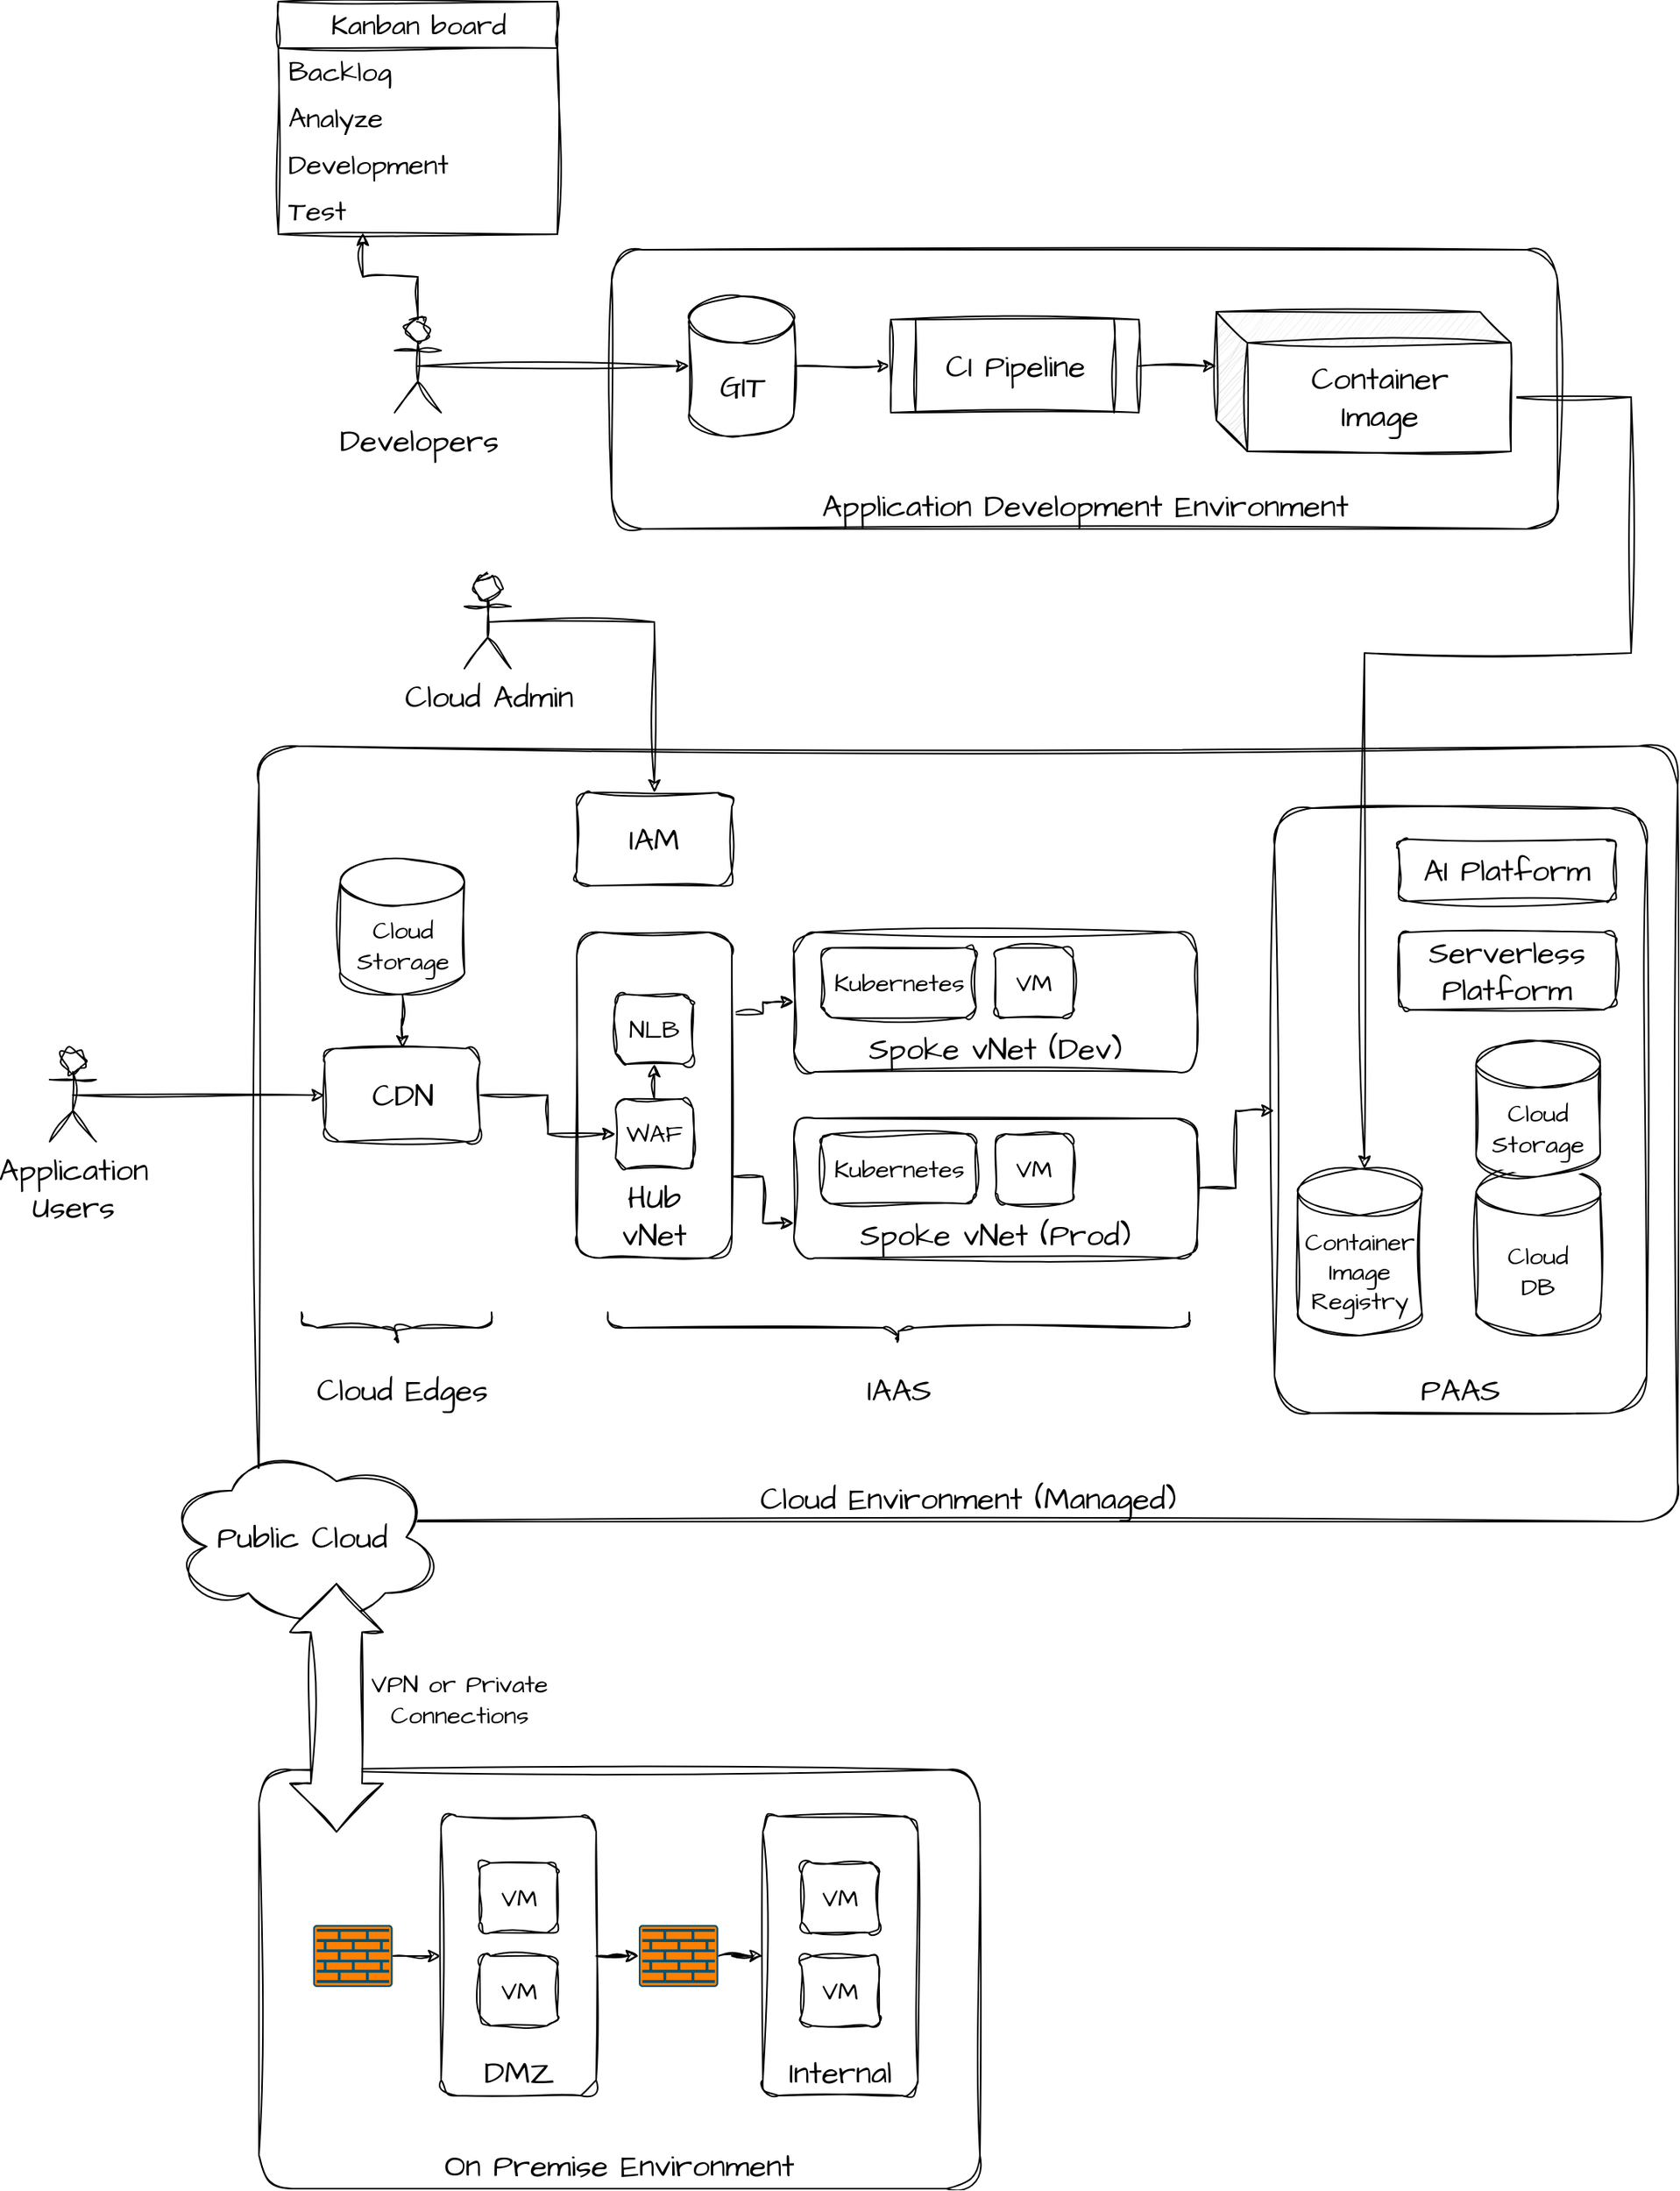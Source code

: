 <mxfile version="24.2.5" type="device" pages="3">
  <diagram name="Base" id="GzKmUDTyy3iWXBIo0WP2">
    <mxGraphModel dx="1976" dy="2314" grid="1" gridSize="10" guides="1" tooltips="1" connect="1" arrows="1" fold="1" page="1" pageScale="1" pageWidth="850" pageHeight="1100" math="0" shadow="0">
      <root>
        <mxCell id="U317JGL_yPc1zszwvac5-0" />
        <mxCell id="U317JGL_yPc1zszwvac5-1" parent="U317JGL_yPc1zszwvac5-0" />
        <mxCell id="U317JGL_yPc1zszwvac5-2" value="Cloud Environment (Managed)" style="rounded=1;whiteSpace=wrap;html=1;sketch=1;hachureGap=4;jiggle=2;curveFitting=1;fontFamily=Architects Daughter;fontSource=https%3A%2F%2Ffonts.googleapis.com%2Fcss%3Ffamily%3DArchitects%2BDaughter;arcSize=5;fontSize=20;verticalAlign=bottom;" vertex="1" parent="U317JGL_yPc1zszwvac5-1">
          <mxGeometry x="275" y="80" width="915" height="500" as="geometry" />
        </mxCell>
        <mxCell id="U317JGL_yPc1zszwvac5-3" value="Application Development Environment" style="rounded=1;whiteSpace=wrap;html=1;sketch=1;hachureGap=4;jiggle=2;curveFitting=1;fontFamily=Architects Daughter;fontSource=https%3A%2F%2Ffonts.googleapis.com%2Fcss%3Ffamily%3DArchitects%2BDaughter;arcSize=11;fontSize=20;verticalAlign=bottom;" vertex="1" parent="U317JGL_yPc1zszwvac5-1">
          <mxGeometry x="502.5" y="-240" width="610" height="180" as="geometry" />
        </mxCell>
        <mxCell id="U317JGL_yPc1zszwvac5-4" style="edgeStyle=orthogonalEdgeStyle;rounded=0;sketch=1;hachureGap=4;jiggle=2;curveFitting=1;orthogonalLoop=1;jettySize=auto;html=1;exitX=1;exitY=0.75;exitDx=0;exitDy=0;entryX=0;entryY=0.75;entryDx=0;entryDy=0;fontFamily=Architects Daughter;fontSource=https%3A%2F%2Ffonts.googleapis.com%2Fcss%3Ffamily%3DArchitects%2BDaughter;" edge="1" parent="U317JGL_yPc1zszwvac5-1" source="U317JGL_yPc1zszwvac5-6" target="U317JGL_yPc1zszwvac5-9">
          <mxGeometry relative="1" as="geometry" />
        </mxCell>
        <mxCell id="U317JGL_yPc1zszwvac5-5" style="edgeStyle=orthogonalEdgeStyle;rounded=0;sketch=1;hachureGap=4;jiggle=2;curveFitting=1;orthogonalLoop=1;jettySize=auto;html=1;exitX=1;exitY=0.25;exitDx=0;exitDy=0;entryX=0;entryY=0.5;entryDx=0;entryDy=0;fontFamily=Architects Daughter;fontSource=https%3A%2F%2Ffonts.googleapis.com%2Fcss%3Ffamily%3DArchitects%2BDaughter;" edge="1" parent="U317JGL_yPc1zszwvac5-1" source="U317JGL_yPc1zszwvac5-6" target="U317JGL_yPc1zszwvac5-7">
          <mxGeometry relative="1" as="geometry" />
        </mxCell>
        <mxCell id="U317JGL_yPc1zszwvac5-6" value="HUb&lt;div style=&quot;font-size: 20px;&quot;&gt;vNet&lt;/div&gt;" style="rounded=1;whiteSpace=wrap;html=1;sketch=1;hachureGap=4;jiggle=2;curveFitting=1;fontFamily=Architects Daughter;fontSource=https%3A%2F%2Ffonts.googleapis.com%2Fcss%3Ffamily%3DArchitects%2BDaughter;fontSize=20;verticalAlign=bottom;" vertex="1" parent="U317JGL_yPc1zszwvac5-1">
          <mxGeometry x="480" y="200" width="100" height="210" as="geometry" />
        </mxCell>
        <mxCell id="U317JGL_yPc1zszwvac5-7" value="Spoke vNet (Dev)" style="rounded=1;whiteSpace=wrap;html=1;sketch=1;hachureGap=4;jiggle=2;curveFitting=1;fontFamily=Architects Daughter;fontSource=https%3A%2F%2Ffonts.googleapis.com%2Fcss%3Ffamily%3DArchitects%2BDaughter;fontSize=20;verticalAlign=bottom;" vertex="1" parent="U317JGL_yPc1zszwvac5-1">
          <mxGeometry x="620" y="200" width="260" height="90" as="geometry" />
        </mxCell>
        <mxCell id="U317JGL_yPc1zszwvac5-8" style="edgeStyle=orthogonalEdgeStyle;rounded=0;sketch=1;hachureGap=4;jiggle=2;curveFitting=1;orthogonalLoop=1;jettySize=auto;html=1;exitX=1;exitY=0.5;exitDx=0;exitDy=0;fontFamily=Architects Daughter;fontSource=https%3A%2F%2Ffonts.googleapis.com%2Fcss%3Ffamily%3DArchitects%2BDaughter;" edge="1" parent="U317JGL_yPc1zszwvac5-1" source="U317JGL_yPc1zszwvac5-9" target="U317JGL_yPc1zszwvac5-15">
          <mxGeometry relative="1" as="geometry" />
        </mxCell>
        <mxCell id="U317JGL_yPc1zszwvac5-9" value="Spoke vNet (Prod)" style="rounded=1;whiteSpace=wrap;html=1;sketch=1;hachureGap=4;jiggle=2;curveFitting=1;fontFamily=Architects Daughter;fontSource=https%3A%2F%2Ffonts.googleapis.com%2Fcss%3Ffamily%3DArchitects%2BDaughter;fontSize=20;verticalAlign=bottom;" vertex="1" parent="U317JGL_yPc1zszwvac5-1">
          <mxGeometry x="620" y="320" width="260" height="90" as="geometry" />
        </mxCell>
        <mxCell id="U317JGL_yPc1zszwvac5-10" style="edgeStyle=orthogonalEdgeStyle;rounded=0;sketch=1;hachureGap=4;jiggle=2;curveFitting=1;orthogonalLoop=1;jettySize=auto;html=1;exitX=1;exitY=0.5;exitDx=0;exitDy=0;exitPerimeter=0;entryX=0;entryY=0.5;entryDx=0;entryDy=0;fontFamily=Architects Daughter;fontSource=https%3A%2F%2Ffonts.googleapis.com%2Fcss%3Ffamily%3DArchitects%2BDaughter;" edge="1" parent="U317JGL_yPc1zszwvac5-1" source="U317JGL_yPc1zszwvac5-11" target="U317JGL_yPc1zszwvac5-12">
          <mxGeometry relative="1" as="geometry" />
        </mxCell>
        <mxCell id="U317JGL_yPc1zszwvac5-11" value="GIT" style="shape=cylinder3;whiteSpace=wrap;html=1;boundedLbl=1;backgroundOutline=1;size=15;sketch=1;hachureGap=4;jiggle=2;curveFitting=1;fontFamily=Architects Daughter;fontSource=https%3A%2F%2Ffonts.googleapis.com%2Fcss%3Ffamily%3DArchitects%2BDaughter;fontSize=20;" vertex="1" parent="U317JGL_yPc1zszwvac5-1">
          <mxGeometry x="552.5" y="-210" width="67.5" height="90" as="geometry" />
        </mxCell>
        <mxCell id="U317JGL_yPc1zszwvac5-12" value="CI Pipeline" style="shape=process;whiteSpace=wrap;html=1;backgroundOutline=1;sketch=1;hachureGap=4;jiggle=2;curveFitting=1;fontFamily=Architects Daughter;fontSource=https%3A%2F%2Ffonts.googleapis.com%2Fcss%3Ffamily%3DArchitects%2BDaughter;fontSize=20;" vertex="1" parent="U317JGL_yPc1zszwvac5-1">
          <mxGeometry x="682.5" y="-195" width="160" height="60" as="geometry" />
        </mxCell>
        <mxCell id="U317JGL_yPc1zszwvac5-13" value="" style="shape=curlyBracket;whiteSpace=wrap;html=1;rounded=1;labelPosition=left;verticalLabelPosition=middle;align=right;verticalAlign=middle;sketch=1;hachureGap=4;jiggle=2;curveFitting=1;fontFamily=Architects Daughter;fontSource=https%3A%2F%2Ffonts.googleapis.com%2Fcss%3Ffamily%3DArchitects%2BDaughter;rotation=-90;" vertex="1" parent="U317JGL_yPc1zszwvac5-1">
          <mxGeometry x="677.5" y="267.5" width="20" height="375" as="geometry" />
        </mxCell>
        <mxCell id="U317JGL_yPc1zszwvac5-14" value="IAAS" style="text;html=1;align=center;verticalAlign=middle;whiteSpace=wrap;rounded=0;fontFamily=Architects Daughter;fontSource=https%3A%2F%2Ffonts.googleapis.com%2Fcss%3Ffamily%3DArchitects%2BDaughter;fontSize=20;" vertex="1" parent="U317JGL_yPc1zszwvac5-1">
          <mxGeometry x="657.5" y="480" width="60" height="30" as="geometry" />
        </mxCell>
        <mxCell id="U317JGL_yPc1zszwvac5-15" value="PAAS" style="rounded=1;whiteSpace=wrap;html=1;sketch=1;hachureGap=4;jiggle=2;curveFitting=1;fontFamily=Architects Daughter;fontSource=https%3A%2F%2Ffonts.googleapis.com%2Fcss%3Ffamily%3DArchitects%2BDaughter;fontSize=20;verticalAlign=bottom;arcSize=10;" vertex="1" parent="U317JGL_yPc1zszwvac5-1">
          <mxGeometry x="930" y="120" width="240" height="390" as="geometry" />
        </mxCell>
        <mxCell id="U317JGL_yPc1zszwvac5-16" style="edgeStyle=orthogonalEdgeStyle;rounded=0;sketch=1;hachureGap=4;jiggle=2;curveFitting=1;orthogonalLoop=1;jettySize=auto;html=1;exitX=0;exitY=0;exitDx=190;exitDy=55;exitPerimeter=0;fontFamily=Architects Daughter;fontSource=https%3A%2F%2Ffonts.googleapis.com%2Fcss%3Ffamily%3DArchitects%2BDaughter;" edge="1" parent="U317JGL_yPc1zszwvac5-1" source="U317JGL_yPc1zszwvac5-17" target="U317JGL_yPc1zszwvac5-28">
          <mxGeometry relative="1" as="geometry">
            <Array as="points">
              <mxPoint x="1160" y="-145" />
              <mxPoint x="1160" y="20" />
              <mxPoint x="988" y="20" />
            </Array>
          </mxGeometry>
        </mxCell>
        <mxCell id="U317JGL_yPc1zszwvac5-17" value="Container&lt;div style=&quot;font-size: 20px;&quot;&gt;Image&lt;/div&gt;" style="shape=cube;whiteSpace=wrap;html=1;boundedLbl=1;backgroundOutline=1;darkOpacity=0.05;darkOpacity2=0.1;sketch=1;hachureGap=4;jiggle=2;curveFitting=1;fontFamily=Architects Daughter;fontSource=https%3A%2F%2Ffonts.googleapis.com%2Fcss%3Ffamily%3DArchitects%2BDaughter;fontSize=20;" vertex="1" parent="U317JGL_yPc1zszwvac5-1">
          <mxGeometry x="892.5" y="-200" width="190" height="90" as="geometry" />
        </mxCell>
        <mxCell id="U317JGL_yPc1zszwvac5-18" style="edgeStyle=orthogonalEdgeStyle;rounded=0;sketch=1;hachureGap=4;jiggle=2;curveFitting=1;orthogonalLoop=1;jettySize=auto;html=1;exitX=1;exitY=0.5;exitDx=0;exitDy=0;entryX=0;entryY=0;entryDx=0;entryDy=35;entryPerimeter=0;fontFamily=Architects Daughter;fontSource=https%3A%2F%2Ffonts.googleapis.com%2Fcss%3Ffamily%3DArchitects%2BDaughter;" edge="1" parent="U317JGL_yPc1zszwvac5-1" source="U317JGL_yPc1zszwvac5-12" target="U317JGL_yPc1zszwvac5-17">
          <mxGeometry relative="1" as="geometry" />
        </mxCell>
        <mxCell id="U317JGL_yPc1zszwvac5-19" value="Kubernetes" style="rounded=1;whiteSpace=wrap;html=1;sketch=1;hachureGap=4;jiggle=2;curveFitting=1;fontFamily=Architects Daughter;fontSource=https%3A%2F%2Ffonts.googleapis.com%2Fcss%3Ffamily%3DArchitects%2BDaughter;fontSize=16;" vertex="1" parent="U317JGL_yPc1zszwvac5-1">
          <mxGeometry x="637.5" y="330" width="100" height="45" as="geometry" />
        </mxCell>
        <mxCell id="U317JGL_yPc1zszwvac5-20" value="Kubernetes" style="rounded=1;whiteSpace=wrap;html=1;sketch=1;hachureGap=4;jiggle=2;curveFitting=1;fontFamily=Architects Daughter;fontSource=https%3A%2F%2Ffonts.googleapis.com%2Fcss%3Ffamily%3DArchitects%2BDaughter;fontSize=16;" vertex="1" parent="U317JGL_yPc1zszwvac5-1">
          <mxGeometry x="637.5" y="210" width="100" height="45" as="geometry" />
        </mxCell>
        <mxCell id="U317JGL_yPc1zszwvac5-21" value="VM" style="rounded=1;whiteSpace=wrap;html=1;sketch=1;hachureGap=4;jiggle=2;curveFitting=1;fontFamily=Architects Daughter;fontSource=https%3A%2F%2Ffonts.googleapis.com%2Fcss%3Ffamily%3DArchitects%2BDaughter;fontSize=16;" vertex="1" parent="U317JGL_yPc1zszwvac5-1">
          <mxGeometry x="750" y="210" width="50" height="45" as="geometry" />
        </mxCell>
        <mxCell id="U317JGL_yPc1zszwvac5-22" value="VM" style="rounded=1;whiteSpace=wrap;html=1;sketch=1;hachureGap=4;jiggle=2;curveFitting=1;fontFamily=Architects Daughter;fontSource=https%3A%2F%2Ffonts.googleapis.com%2Fcss%3Ffamily%3DArchitects%2BDaughter;fontSize=16;" vertex="1" parent="U317JGL_yPc1zszwvac5-1">
          <mxGeometry x="750" y="330" width="50" height="45" as="geometry" />
        </mxCell>
        <mxCell id="U317JGL_yPc1zszwvac5-23" value="NLB" style="rounded=1;whiteSpace=wrap;html=1;sketch=1;hachureGap=4;jiggle=2;curveFitting=1;fontFamily=Architects Daughter;fontSource=https%3A%2F%2Ffonts.googleapis.com%2Fcss%3Ffamily%3DArchitects%2BDaughter;fontSize=16;" vertex="1" parent="U317JGL_yPc1zszwvac5-1">
          <mxGeometry x="505" y="240" width="50" height="45" as="geometry" />
        </mxCell>
        <mxCell id="U317JGL_yPc1zszwvac5-24" style="edgeStyle=orthogonalEdgeStyle;rounded=0;sketch=1;hachureGap=4;jiggle=2;curveFitting=1;orthogonalLoop=1;jettySize=auto;html=1;exitX=0.5;exitY=0;exitDx=0;exitDy=0;entryX=0.5;entryY=1;entryDx=0;entryDy=0;fontFamily=Architects Daughter;fontSource=https%3A%2F%2Ffonts.googleapis.com%2Fcss%3Ffamily%3DArchitects%2BDaughter;" edge="1" parent="U317JGL_yPc1zszwvac5-1" source="U317JGL_yPc1zszwvac5-25" target="U317JGL_yPc1zszwvac5-23">
          <mxGeometry relative="1" as="geometry" />
        </mxCell>
        <mxCell id="U317JGL_yPc1zszwvac5-25" value="WAF" style="rounded=1;whiteSpace=wrap;html=1;sketch=1;hachureGap=4;jiggle=2;curveFitting=1;fontFamily=Architects Daughter;fontSource=https%3A%2F%2Ffonts.googleapis.com%2Fcss%3Ffamily%3DArchitects%2BDaughter;fontSize=16;" vertex="1" parent="U317JGL_yPc1zszwvac5-1">
          <mxGeometry x="505" y="307.5" width="50" height="45" as="geometry" />
        </mxCell>
        <mxCell id="U317JGL_yPc1zszwvac5-26" style="edgeStyle=orthogonalEdgeStyle;rounded=0;sketch=1;hachureGap=4;jiggle=2;curveFitting=1;orthogonalLoop=1;jettySize=auto;html=1;entryX=0.5;entryY=0;entryDx=0;entryDy=0;fontFamily=Architects Daughter;fontSource=https%3A%2F%2Ffonts.googleapis.com%2Fcss%3Ffamily%3DArchitects%2BDaughter;" edge="1" parent="U317JGL_yPc1zszwvac5-1" source="U317JGL_yPc1zszwvac5-27" target="U317JGL_yPc1zszwvac5-33">
          <mxGeometry relative="1" as="geometry" />
        </mxCell>
        <mxCell id="U317JGL_yPc1zszwvac5-27" value="Cloud&lt;div style=&quot;font-size: 16px;&quot;&gt;Storage&lt;/div&gt;" style="shape=cylinder3;whiteSpace=wrap;html=1;boundedLbl=1;backgroundOutline=1;size=15;sketch=1;hachureGap=4;jiggle=2;curveFitting=1;fontFamily=Architects Daughter;fontSource=https%3A%2F%2Ffonts.googleapis.com%2Fcss%3Ffamily%3DArchitects%2BDaughter;fontSize=16;" vertex="1" parent="U317JGL_yPc1zszwvac5-1">
          <mxGeometry x="327.5" y="152.5" width="80" height="87.5" as="geometry" />
        </mxCell>
        <mxCell id="U317JGL_yPc1zszwvac5-28" value="Container&lt;div&gt;Image&lt;/div&gt;&lt;div&gt;Registry&lt;/div&gt;" style="shape=cylinder3;whiteSpace=wrap;html=1;boundedLbl=1;backgroundOutline=1;size=15;sketch=1;hachureGap=4;jiggle=2;curveFitting=1;fontFamily=Architects Daughter;fontSource=https%3A%2F%2Ffonts.googleapis.com%2Fcss%3Ffamily%3DArchitects%2BDaughter;fontSize=16;" vertex="1" parent="U317JGL_yPc1zszwvac5-1">
          <mxGeometry x="945" y="352.5" width="80" height="107.5" as="geometry" />
        </mxCell>
        <mxCell id="U317JGL_yPc1zszwvac5-29" value="Cloud&lt;div&gt;DB&lt;/div&gt;" style="shape=cylinder3;whiteSpace=wrap;html=1;boundedLbl=1;backgroundOutline=1;size=15;sketch=1;hachureGap=4;jiggle=2;curveFitting=1;fontFamily=Architects Daughter;fontSource=https%3A%2F%2Ffonts.googleapis.com%2Fcss%3Ffamily%3DArchitects%2BDaughter;fontSize=16;" vertex="1" parent="U317JGL_yPc1zszwvac5-1">
          <mxGeometry x="1060" y="352.5" width="80" height="107.5" as="geometry" />
        </mxCell>
        <mxCell id="U317JGL_yPc1zszwvac5-30" value="Public Cloud" style="ellipse;shape=cloud;whiteSpace=wrap;html=1;sketch=1;hachureGap=4;jiggle=2;curveFitting=1;fontFamily=Architects Daughter;fontSource=https%3A%2F%2Ffonts.googleapis.com%2Fcss%3Ffamily%3DArchitects%2BDaughter;fontSize=20;" vertex="1" parent="U317JGL_yPc1zszwvac5-1">
          <mxGeometry x="212.5" y="530" width="180" height="120" as="geometry" />
        </mxCell>
        <mxCell id="U317JGL_yPc1zszwvac5-31" value="IAM" style="rounded=1;whiteSpace=wrap;html=1;sketch=1;hachureGap=4;jiggle=2;curveFitting=1;fontFamily=Architects Daughter;fontSource=https%3A%2F%2Ffonts.googleapis.com%2Fcss%3Ffamily%3DArchitects%2BDaughter;fontSize=20;" vertex="1" parent="U317JGL_yPc1zszwvac5-1">
          <mxGeometry x="480" y="110" width="100" height="60" as="geometry" />
        </mxCell>
        <mxCell id="U317JGL_yPc1zszwvac5-32" style="edgeStyle=orthogonalEdgeStyle;rounded=0;sketch=1;hachureGap=4;jiggle=2;curveFitting=1;orthogonalLoop=1;jettySize=auto;html=1;exitX=1;exitY=0.5;exitDx=0;exitDy=0;entryX=0;entryY=0.5;entryDx=0;entryDy=0;fontFamily=Architects Daughter;fontSource=https%3A%2F%2Ffonts.googleapis.com%2Fcss%3Ffamily%3DArchitects%2BDaughter;" edge="1" parent="U317JGL_yPc1zszwvac5-1" source="U317JGL_yPc1zszwvac5-33" target="U317JGL_yPc1zszwvac5-25">
          <mxGeometry relative="1" as="geometry" />
        </mxCell>
        <mxCell id="U317JGL_yPc1zszwvac5-33" value="CDN" style="rounded=1;whiteSpace=wrap;html=1;sketch=1;hachureGap=4;jiggle=2;curveFitting=1;fontFamily=Architects Daughter;fontSource=https%3A%2F%2Ffonts.googleapis.com%2Fcss%3Ffamily%3DArchitects%2BDaughter;fontSize=20;" vertex="1" parent="U317JGL_yPc1zszwvac5-1">
          <mxGeometry x="317.5" y="275" width="100" height="60" as="geometry" />
        </mxCell>
        <mxCell id="U317JGL_yPc1zszwvac5-34" value="Cloud Edges" style="text;html=1;align=center;verticalAlign=middle;whiteSpace=wrap;rounded=0;fontFamily=Architects Daughter;fontSource=https%3A%2F%2Ffonts.googleapis.com%2Fcss%3Ffamily%3DArchitects%2BDaughter;fontSize=20;" vertex="1" parent="U317JGL_yPc1zszwvac5-1">
          <mxGeometry x="295" y="480" width="145" height="30" as="geometry" />
        </mxCell>
        <mxCell id="U317JGL_yPc1zszwvac5-35" value="" style="shape=curlyBracket;whiteSpace=wrap;html=1;rounded=1;labelPosition=left;verticalLabelPosition=middle;align=right;verticalAlign=middle;sketch=1;hachureGap=4;jiggle=2;curveFitting=1;fontFamily=Architects Daughter;fontSource=https%3A%2F%2Ffonts.googleapis.com%2Fcss%3Ffamily%3DArchitects%2BDaughter;rotation=-90;" vertex="1" parent="U317JGL_yPc1zszwvac5-1">
          <mxGeometry x="353.75" y="393.75" width="20" height="122.5" as="geometry" />
        </mxCell>
        <mxCell id="U317JGL_yPc1zszwvac5-36" value="Cloud&lt;div style=&quot;font-size: 16px;&quot;&gt;Storage&lt;/div&gt;" style="shape=cylinder3;whiteSpace=wrap;html=1;boundedLbl=1;backgroundOutline=1;size=15;sketch=1;hachureGap=4;jiggle=2;curveFitting=1;fontFamily=Architects Daughter;fontSource=https%3A%2F%2Ffonts.googleapis.com%2Fcss%3Ffamily%3DArchitects%2BDaughter;fontSize=16;" vertex="1" parent="U317JGL_yPc1zszwvac5-1">
          <mxGeometry x="1060" y="270" width="80" height="87.5" as="geometry" />
        </mxCell>
        <mxCell id="U317JGL_yPc1zszwvac5-37" value="Developers" style="shape=umlActor;verticalLabelPosition=bottom;verticalAlign=top;html=1;outlineConnect=0;sketch=1;hachureGap=4;jiggle=2;curveFitting=1;fontFamily=Architects Daughter;fontSource=https%3A%2F%2Ffonts.googleapis.com%2Fcss%3Ffamily%3DArchitects%2BDaughter;fontSize=20;" vertex="1" parent="U317JGL_yPc1zszwvac5-1">
          <mxGeometry x="362.5" y="-195" width="30" height="60" as="geometry" />
        </mxCell>
        <mxCell id="U317JGL_yPc1zszwvac5-38" style="edgeStyle=orthogonalEdgeStyle;rounded=0;sketch=1;hachureGap=4;jiggle=2;curveFitting=1;orthogonalLoop=1;jettySize=auto;html=1;exitX=0.5;exitY=0.5;exitDx=0;exitDy=0;exitPerimeter=0;entryX=0;entryY=0.5;entryDx=0;entryDy=0;entryPerimeter=0;fontFamily=Architects Daughter;fontSource=https%3A%2F%2Ffonts.googleapis.com%2Fcss%3Ffamily%3DArchitects%2BDaughter;" edge="1" parent="U317JGL_yPc1zszwvac5-1" source="U317JGL_yPc1zszwvac5-37" target="U317JGL_yPc1zszwvac5-11">
          <mxGeometry relative="1" as="geometry" />
        </mxCell>
        <mxCell id="U317JGL_yPc1zszwvac5-39" value="Kanban board" style="swimlane;fontStyle=0;childLayout=stackLayout;horizontal=1;startSize=30;horizontalStack=0;resizeParent=1;resizeParentMax=0;resizeLast=0;collapsible=1;marginBottom=0;whiteSpace=wrap;html=1;sketch=1;hachureGap=4;jiggle=2;curveFitting=1;fontFamily=Architects Daughter;fontSource=https%3A%2F%2Ffonts.googleapis.com%2Fcss%3Ffamily%3DArchitects%2BDaughter;fontSize=18;" vertex="1" parent="U317JGL_yPc1zszwvac5-1">
          <mxGeometry x="287.5" y="-400" width="180" height="150" as="geometry" />
        </mxCell>
        <mxCell id="U317JGL_yPc1zszwvac5-40" value="Backlog" style="text;strokeColor=none;fillColor=none;align=left;verticalAlign=middle;spacingLeft=4;spacingRight=4;overflow=hidden;points=[[0,0.5],[1,0.5]];portConstraint=eastwest;rotatable=0;whiteSpace=wrap;html=1;fontFamily=Architects Daughter;fontSource=https%3A%2F%2Ffonts.googleapis.com%2Fcss%3Ffamily%3DArchitects%2BDaughter;fontSize=18;" vertex="1" parent="U317JGL_yPc1zszwvac5-39">
          <mxGeometry y="30" width="180" height="30" as="geometry" />
        </mxCell>
        <mxCell id="U317JGL_yPc1zszwvac5-41" value="Analyze" style="text;strokeColor=none;fillColor=none;align=left;verticalAlign=middle;spacingLeft=4;spacingRight=4;overflow=hidden;points=[[0,0.5],[1,0.5]];portConstraint=eastwest;rotatable=0;whiteSpace=wrap;html=1;fontFamily=Architects Daughter;fontSource=https%3A%2F%2Ffonts.googleapis.com%2Fcss%3Ffamily%3DArchitects%2BDaughter;fontSize=18;" vertex="1" parent="U317JGL_yPc1zszwvac5-39">
          <mxGeometry y="60" width="180" height="30" as="geometry" />
        </mxCell>
        <mxCell id="U317JGL_yPc1zszwvac5-42" value="Development" style="text;strokeColor=none;fillColor=none;align=left;verticalAlign=middle;spacingLeft=4;spacingRight=4;overflow=hidden;points=[[0,0.5],[1,0.5]];portConstraint=eastwest;rotatable=0;whiteSpace=wrap;html=1;fontFamily=Architects Daughter;fontSource=https%3A%2F%2Ffonts.googleapis.com%2Fcss%3Ffamily%3DArchitects%2BDaughter;fontSize=18;" vertex="1" parent="U317JGL_yPc1zszwvac5-39">
          <mxGeometry y="90" width="180" height="30" as="geometry" />
        </mxCell>
        <mxCell id="U317JGL_yPc1zszwvac5-43" value="Test" style="text;strokeColor=none;fillColor=none;align=left;verticalAlign=middle;spacingLeft=4;spacingRight=4;overflow=hidden;points=[[0,0.5],[1,0.5]];portConstraint=eastwest;rotatable=0;whiteSpace=wrap;html=1;fontFamily=Architects Daughter;fontSource=https%3A%2F%2Ffonts.googleapis.com%2Fcss%3Ffamily%3DArchitects%2BDaughter;fontSize=18;" vertex="1" parent="U317JGL_yPc1zszwvac5-39">
          <mxGeometry y="120" width="180" height="30" as="geometry" />
        </mxCell>
        <mxCell id="U317JGL_yPc1zszwvac5-44" style="edgeStyle=orthogonalEdgeStyle;rounded=0;sketch=1;hachureGap=4;jiggle=2;curveFitting=1;orthogonalLoop=1;jettySize=auto;html=1;entryX=0.303;entryY=0.967;entryDx=0;entryDy=0;entryPerimeter=0;fontFamily=Architects Daughter;fontSource=https%3A%2F%2Ffonts.googleapis.com%2Fcss%3Ffamily%3DArchitects%2BDaughter;" edge="1" parent="U317JGL_yPc1zszwvac5-1" source="U317JGL_yPc1zszwvac5-37" target="U317JGL_yPc1zszwvac5-43">
          <mxGeometry relative="1" as="geometry" />
        </mxCell>
        <mxCell id="U317JGL_yPc1zszwvac5-45" style="edgeStyle=orthogonalEdgeStyle;rounded=0;sketch=1;hachureGap=4;jiggle=2;curveFitting=1;orthogonalLoop=1;jettySize=auto;html=1;exitX=0.5;exitY=0.5;exitDx=0;exitDy=0;exitPerimeter=0;entryX=0;entryY=0.5;entryDx=0;entryDy=0;fontFamily=Architects Daughter;fontSource=https%3A%2F%2Ffonts.googleapis.com%2Fcss%3Ffamily%3DArchitects%2BDaughter;" edge="1" parent="U317JGL_yPc1zszwvac5-1" source="U317JGL_yPc1zszwvac5-46" target="U317JGL_yPc1zszwvac5-33">
          <mxGeometry relative="1" as="geometry" />
        </mxCell>
        <mxCell id="U317JGL_yPc1zszwvac5-46" value="Application&lt;div&gt;Users&lt;/div&gt;" style="shape=umlActor;verticalLabelPosition=bottom;verticalAlign=top;html=1;outlineConnect=0;sketch=1;hachureGap=4;jiggle=2;curveFitting=1;fontFamily=Architects Daughter;fontSource=https%3A%2F%2Ffonts.googleapis.com%2Fcss%3Ffamily%3DArchitects%2BDaughter;fontSize=20;" vertex="1" parent="U317JGL_yPc1zszwvac5-1">
          <mxGeometry x="140" y="275" width="30" height="60" as="geometry" />
        </mxCell>
        <mxCell id="U317JGL_yPc1zszwvac5-47" style="edgeStyle=orthogonalEdgeStyle;rounded=0;sketch=1;hachureGap=4;jiggle=2;curveFitting=1;orthogonalLoop=1;jettySize=auto;html=1;exitX=0.5;exitY=0.5;exitDx=0;exitDy=0;exitPerimeter=0;entryX=0.5;entryY=0;entryDx=0;entryDy=0;fontFamily=Architects Daughter;fontSource=https%3A%2F%2Ffonts.googleapis.com%2Fcss%3Ffamily%3DArchitects%2BDaughter;" edge="1" parent="U317JGL_yPc1zszwvac5-1" source="U317JGL_yPc1zszwvac5-48" target="U317JGL_yPc1zszwvac5-31">
          <mxGeometry relative="1" as="geometry" />
        </mxCell>
        <mxCell id="U317JGL_yPc1zszwvac5-48" value="Cloud Admin" style="shape=umlActor;verticalLabelPosition=bottom;verticalAlign=top;html=1;outlineConnect=0;sketch=1;hachureGap=4;jiggle=2;curveFitting=1;fontFamily=Architects Daughter;fontSource=https%3A%2F%2Ffonts.googleapis.com%2Fcss%3Ffamily%3DArchitects%2BDaughter;fontSize=20;" vertex="1" parent="U317JGL_yPc1zszwvac5-1">
          <mxGeometry x="407.5" y="-30" width="30" height="60" as="geometry" />
        </mxCell>
        <mxCell id="U317JGL_yPc1zszwvac5-49" value="On Premise Environment" style="rounded=1;whiteSpace=wrap;html=1;sketch=1;hachureGap=4;jiggle=2;curveFitting=1;fontFamily=Architects Daughter;fontSource=https%3A%2F%2Ffonts.googleapis.com%2Fcss%3Ffamily%3DArchitects%2BDaughter;arcSize=8;fontSize=20;verticalAlign=bottom;" vertex="1" parent="U317JGL_yPc1zszwvac5-1">
          <mxGeometry x="275" y="740" width="465" height="270" as="geometry" />
        </mxCell>
        <mxCell id="U317JGL_yPc1zszwvac5-50" style="edgeStyle=orthogonalEdgeStyle;rounded=0;sketch=1;hachureGap=4;jiggle=2;curveFitting=1;orthogonalLoop=1;jettySize=auto;html=1;exitX=1;exitY=0.5;exitDx=0;exitDy=0;exitPerimeter=0;entryX=0;entryY=0.5;entryDx=0;entryDy=0;fontFamily=Architects Daughter;fontSource=https%3A%2F%2Ffonts.googleapis.com%2Fcss%3Ffamily%3DArchitects%2BDaughter;" edge="1" parent="U317JGL_yPc1zszwvac5-1" source="U317JGL_yPc1zszwvac5-51" target="U317JGL_yPc1zszwvac5-52">
          <mxGeometry relative="1" as="geometry" />
        </mxCell>
        <mxCell id="U317JGL_yPc1zszwvac5-51" value="" style="sketch=0;points=[[0.015,0.015,0],[0.985,0.015,0],[0.985,0.985,0],[0.015,0.985,0],[0.25,0,0],[0.5,0,0],[0.75,0,0],[1,0.25,0],[1,0.5,0],[1,0.75,0],[0.75,1,0],[0.5,1,0],[0.25,1,0],[0,0.75,0],[0,0.5,0],[0,0.25,0]];verticalLabelPosition=bottom;html=1;verticalAlign=top;aspect=fixed;align=center;pointerEvents=1;shape=mxgraph.cisco19.rect;prIcon=firewall;fillColor=#FF8000;strokeColor=#005073;hachureGap=4;jiggle=2;curveFitting=1;fontFamily=Architects Daughter;fontSource=https%3A%2F%2Ffonts.googleapis.com%2Fcss%3Ffamily%3DArchitects%2BDaughter;" vertex="1" parent="U317JGL_yPc1zszwvac5-1">
          <mxGeometry x="310" y="840" width="51.2" height="40" as="geometry" />
        </mxCell>
        <mxCell id="U317JGL_yPc1zszwvac5-52" value="DMZ" style="rounded=1;whiteSpace=wrap;html=1;sketch=1;hachureGap=4;jiggle=2;curveFitting=1;fontFamily=Architects Daughter;fontSource=https%3A%2F%2Ffonts.googleapis.com%2Fcss%3Ffamily%3DArchitects%2BDaughter;fontSize=20;verticalAlign=bottom;arcSize=10;" vertex="1" parent="U317JGL_yPc1zszwvac5-1">
          <mxGeometry x="392.5" y="770" width="100" height="180" as="geometry" />
        </mxCell>
        <mxCell id="U317JGL_yPc1zszwvac5-53" value="Internal" style="rounded=1;whiteSpace=wrap;html=1;sketch=1;hachureGap=4;jiggle=2;curveFitting=1;fontFamily=Architects Daughter;fontSource=https%3A%2F%2Ffonts.googleapis.com%2Fcss%3Ffamily%3DArchitects%2BDaughter;fontSize=20;verticalAlign=bottom;arcSize=10;" vertex="1" parent="U317JGL_yPc1zszwvac5-1">
          <mxGeometry x="600" y="770" width="100" height="180" as="geometry" />
        </mxCell>
        <mxCell id="U317JGL_yPc1zszwvac5-54" style="edgeStyle=orthogonalEdgeStyle;rounded=0;sketch=1;hachureGap=4;jiggle=2;curveFitting=1;orthogonalLoop=1;jettySize=auto;html=1;entryX=0;entryY=0.5;entryDx=0;entryDy=0;fontFamily=Architects Daughter;fontSource=https%3A%2F%2Ffonts.googleapis.com%2Fcss%3Ffamily%3DArchitects%2BDaughter;" edge="1" parent="U317JGL_yPc1zszwvac5-1" source="U317JGL_yPc1zszwvac5-55" target="U317JGL_yPc1zszwvac5-53">
          <mxGeometry relative="1" as="geometry" />
        </mxCell>
        <mxCell id="U317JGL_yPc1zszwvac5-55" value="" style="sketch=0;points=[[0.015,0.015,0],[0.985,0.015,0],[0.985,0.985,0],[0.015,0.985,0],[0.25,0,0],[0.5,0,0],[0.75,0,0],[1,0.25,0],[1,0.5,0],[1,0.75,0],[0.75,1,0],[0.5,1,0],[0.25,1,0],[0,0.75,0],[0,0.5,0],[0,0.25,0]];verticalLabelPosition=bottom;html=1;verticalAlign=top;aspect=fixed;align=center;pointerEvents=1;shape=mxgraph.cisco19.rect;prIcon=firewall;fillColor=#FF8000;strokeColor=#005073;hachureGap=4;jiggle=2;curveFitting=1;fontFamily=Architects Daughter;fontSource=https%3A%2F%2Ffonts.googleapis.com%2Fcss%3Ffamily%3DArchitects%2BDaughter;" vertex="1" parent="U317JGL_yPc1zszwvac5-1">
          <mxGeometry x="520" y="840" width="51.2" height="40" as="geometry" />
        </mxCell>
        <mxCell id="U317JGL_yPc1zszwvac5-56" style="edgeStyle=orthogonalEdgeStyle;rounded=0;sketch=1;hachureGap=4;jiggle=2;curveFitting=1;orthogonalLoop=1;jettySize=auto;html=1;entryX=0;entryY=0.5;entryDx=0;entryDy=0;entryPerimeter=0;fontFamily=Architects Daughter;fontSource=https%3A%2F%2Ffonts.googleapis.com%2Fcss%3Ffamily%3DArchitects%2BDaughter;" edge="1" parent="U317JGL_yPc1zszwvac5-1" source="U317JGL_yPc1zszwvac5-52" target="U317JGL_yPc1zszwvac5-55">
          <mxGeometry relative="1" as="geometry" />
        </mxCell>
        <mxCell id="U317JGL_yPc1zszwvac5-57" value="VM" style="rounded=1;whiteSpace=wrap;html=1;sketch=1;hachureGap=4;jiggle=2;curveFitting=1;fontFamily=Architects Daughter;fontSource=https%3A%2F%2Ffonts.googleapis.com%2Fcss%3Ffamily%3DArchitects%2BDaughter;fontSize=16;" vertex="1" parent="U317JGL_yPc1zszwvac5-1">
          <mxGeometry x="417.5" y="800" width="50" height="45" as="geometry" />
        </mxCell>
        <mxCell id="U317JGL_yPc1zszwvac5-58" value="VM" style="rounded=1;whiteSpace=wrap;html=1;sketch=1;hachureGap=4;jiggle=2;curveFitting=1;fontFamily=Architects Daughter;fontSource=https%3A%2F%2Ffonts.googleapis.com%2Fcss%3Ffamily%3DArchitects%2BDaughter;fontSize=16;" vertex="1" parent="U317JGL_yPc1zszwvac5-1">
          <mxGeometry x="417.5" y="860" width="50" height="45" as="geometry" />
        </mxCell>
        <mxCell id="U317JGL_yPc1zszwvac5-59" value="VM" style="rounded=1;whiteSpace=wrap;html=1;sketch=1;hachureGap=4;jiggle=2;curveFitting=1;fontFamily=Architects Daughter;fontSource=https%3A%2F%2Ffonts.googleapis.com%2Fcss%3Ffamily%3DArchitects%2BDaughter;fontSize=16;" vertex="1" parent="U317JGL_yPc1zszwvac5-1">
          <mxGeometry x="625" y="800" width="50" height="45" as="geometry" />
        </mxCell>
        <mxCell id="U317JGL_yPc1zszwvac5-60" value="VM" style="rounded=1;whiteSpace=wrap;html=1;sketch=1;hachureGap=4;jiggle=2;curveFitting=1;fontFamily=Architects Daughter;fontSource=https%3A%2F%2Ffonts.googleapis.com%2Fcss%3Ffamily%3DArchitects%2BDaughter;fontSize=16;" vertex="1" parent="U317JGL_yPc1zszwvac5-1">
          <mxGeometry x="625" y="860" width="50" height="45" as="geometry" />
        </mxCell>
        <mxCell id="U317JGL_yPc1zszwvac5-61" value="" style="shape=doubleArrow;direction=south;whiteSpace=wrap;html=1;sketch=1;hachureGap=4;jiggle=2;curveFitting=1;fontFamily=Architects Daughter;fontSource=https%3A%2F%2Ffonts.googleapis.com%2Fcss%3Ffamily%3DArchitects%2BDaughter;arrowWidth=0.55;arrowSize=0.195;" vertex="1" parent="U317JGL_yPc1zszwvac5-1">
          <mxGeometry x="295" y="620" width="60" height="160" as="geometry" />
        </mxCell>
        <mxCell id="U317JGL_yPc1zszwvac5-62" value="VPN or Private Connections" style="text;html=1;align=center;verticalAlign=middle;whiteSpace=wrap;rounded=0;fontFamily=Architects Daughter;fontSource=https%3A%2F%2Ffonts.googleapis.com%2Fcss%3Ffamily%3DArchitects%2BDaughter;fontSize=16;" vertex="1" parent="U317JGL_yPc1zszwvac5-1">
          <mxGeometry x="327.5" y="680" width="152.5" height="30" as="geometry" />
        </mxCell>
        <mxCell id="xCnMGuQj5Ihx9PMK2DlB-0" value="Serverless&lt;div&gt;Platform&lt;/div&gt;" style="rounded=1;whiteSpace=wrap;html=1;sketch=1;hachureGap=4;jiggle=2;curveFitting=1;fontFamily=Architects Daughter;fontSource=https%3A%2F%2Ffonts.googleapis.com%2Fcss%3Ffamily%3DArchitects%2BDaughter;fontSize=20;" vertex="1" parent="U317JGL_yPc1zszwvac5-1">
          <mxGeometry x="1010" y="200" width="140" height="50" as="geometry" />
        </mxCell>
        <mxCell id="xCnMGuQj5Ihx9PMK2DlB-1" value="AI Platform" style="rounded=1;whiteSpace=wrap;html=1;sketch=1;hachureGap=4;jiggle=2;curveFitting=1;fontFamily=Architects Daughter;fontSource=https%3A%2F%2Ffonts.googleapis.com%2Fcss%3Ffamily%3DArchitects%2BDaughter;fontSize=20;" vertex="1" parent="U317JGL_yPc1zszwvac5-1">
          <mxGeometry x="1010" y="140" width="140" height="40" as="geometry" />
        </mxCell>
      </root>
    </mxGraphModel>
  </diagram>
  <diagram name="Top Exposure Concerns" id="SURy4_nJ1LVBr5nuCGI4">
    <mxGraphModel dx="1976" dy="2314" grid="1" gridSize="10" guides="1" tooltips="1" connect="1" arrows="1" fold="1" page="1" pageScale="1" pageWidth="850" pageHeight="1100" math="0" shadow="0">
      <root>
        <mxCell id="1r78RuyskMpxoLhmxJGh-0" />
        <mxCell id="1r78RuyskMpxoLhmxJGh-1" parent="1r78RuyskMpxoLhmxJGh-0" />
        <mxCell id="1r78RuyskMpxoLhmxJGh-2" value="Cloud Environment (Managed)" style="rounded=1;whiteSpace=wrap;html=1;sketch=1;hachureGap=4;jiggle=2;curveFitting=1;fontFamily=Architects Daughter;fontSource=https%3A%2F%2Ffonts.googleapis.com%2Fcss%3Ffamily%3DArchitects%2BDaughter;arcSize=5;fontSize=20;verticalAlign=bottom;" vertex="1" parent="1r78RuyskMpxoLhmxJGh-1">
          <mxGeometry x="275" y="80" width="915" height="500" as="geometry" />
        </mxCell>
        <mxCell id="1r78RuyskMpxoLhmxJGh-3" value="Application Development Environment" style="rounded=1;whiteSpace=wrap;html=1;sketch=1;hachureGap=4;jiggle=2;curveFitting=1;fontFamily=Architects Daughter;fontSource=https%3A%2F%2Ffonts.googleapis.com%2Fcss%3Ffamily%3DArchitects%2BDaughter;arcSize=11;fontSize=20;verticalAlign=bottom;" vertex="1" parent="1r78RuyskMpxoLhmxJGh-1">
          <mxGeometry x="502.5" y="-240" width="610" height="180" as="geometry" />
        </mxCell>
        <mxCell id="1r78RuyskMpxoLhmxJGh-4" style="edgeStyle=orthogonalEdgeStyle;rounded=0;hachureGap=4;orthogonalLoop=1;jettySize=auto;html=1;exitX=1;exitY=0.75;exitDx=0;exitDy=0;entryX=0;entryY=0.75;entryDx=0;entryDy=0;fontFamily=Architects Daughter;fontSource=https%3A%2F%2Ffonts.googleapis.com%2Fcss%3Ffamily%3DArchitects%2BDaughter;flowAnimation=1;strokeWidth=3;dashed=1;dashPattern=1 1;endArrow=oval;endFill=1;strokeColor=#00FF00;" edge="1" parent="1r78RuyskMpxoLhmxJGh-1" source="1r78RuyskMpxoLhmxJGh-6" target="1r78RuyskMpxoLhmxJGh-9">
          <mxGeometry relative="1" as="geometry" />
        </mxCell>
        <mxCell id="1r78RuyskMpxoLhmxJGh-5" style="edgeStyle=orthogonalEdgeStyle;rounded=0;hachureGap=4;orthogonalLoop=1;jettySize=auto;html=1;exitX=1;exitY=0.25;exitDx=0;exitDy=0;entryX=0;entryY=0.5;entryDx=0;entryDy=0;fontFamily=Architects Daughter;fontSource=https%3A%2F%2Ffonts.googleapis.com%2Fcss%3Ffamily%3DArchitects%2BDaughter;flowAnimation=1;strokeWidth=3;dashed=1;dashPattern=1 1;endArrow=oval;endFill=1;strokeColor=#00FF00;" edge="1" parent="1r78RuyskMpxoLhmxJGh-1" source="1r78RuyskMpxoLhmxJGh-6" target="1r78RuyskMpxoLhmxJGh-7">
          <mxGeometry relative="1" as="geometry" />
        </mxCell>
        <mxCell id="1r78RuyskMpxoLhmxJGh-6" value="HUb&lt;div style=&quot;font-size: 20px;&quot;&gt;vNet&lt;/div&gt;" style="rounded=1;whiteSpace=wrap;html=1;sketch=1;hachureGap=4;jiggle=2;curveFitting=1;fontFamily=Architects Daughter;fontSource=https%3A%2F%2Ffonts.googleapis.com%2Fcss%3Ffamily%3DArchitects%2BDaughter;fontSize=20;verticalAlign=bottom;" vertex="1" parent="1r78RuyskMpxoLhmxJGh-1">
          <mxGeometry x="480" y="200" width="100" height="210" as="geometry" />
        </mxCell>
        <mxCell id="1r78RuyskMpxoLhmxJGh-7" value="Spoke vNet (Dev)" style="rounded=1;whiteSpace=wrap;html=1;sketch=1;hachureGap=4;jiggle=2;curveFitting=1;fontFamily=Architects Daughter;fontSource=https%3A%2F%2Ffonts.googleapis.com%2Fcss%3Ffamily%3DArchitects%2BDaughter;fontSize=20;verticalAlign=bottom;" vertex="1" parent="1r78RuyskMpxoLhmxJGh-1">
          <mxGeometry x="620" y="200" width="260" height="90" as="geometry" />
        </mxCell>
        <mxCell id="1r78RuyskMpxoLhmxJGh-8" style="edgeStyle=orthogonalEdgeStyle;rounded=0;hachureGap=4;orthogonalLoop=1;jettySize=auto;html=1;exitX=1;exitY=0.5;exitDx=0;exitDy=0;fontFamily=Architects Daughter;fontSource=https%3A%2F%2Ffonts.googleapis.com%2Fcss%3Ffamily%3DArchitects%2BDaughter;flowAnimation=1;strokeWidth=3;dashed=1;dashPattern=1 1;endArrow=oval;endFill=1;strokeColor=#00FF00;" edge="1" parent="1r78RuyskMpxoLhmxJGh-1" source="1r78RuyskMpxoLhmxJGh-9" target="1r78RuyskMpxoLhmxJGh-15">
          <mxGeometry relative="1" as="geometry" />
        </mxCell>
        <mxCell id="1r78RuyskMpxoLhmxJGh-9" value="Spoke vNet (Prod)" style="rounded=1;whiteSpace=wrap;html=1;sketch=1;hachureGap=4;jiggle=2;curveFitting=1;fontFamily=Architects Daughter;fontSource=https%3A%2F%2Ffonts.googleapis.com%2Fcss%3Ffamily%3DArchitects%2BDaughter;fontSize=20;verticalAlign=bottom;" vertex="1" parent="1r78RuyskMpxoLhmxJGh-1">
          <mxGeometry x="620" y="320" width="260" height="90" as="geometry" />
        </mxCell>
        <mxCell id="1r78RuyskMpxoLhmxJGh-10" style="edgeStyle=orthogonalEdgeStyle;rounded=0;hachureGap=4;orthogonalLoop=1;jettySize=auto;html=1;exitX=1;exitY=0.5;exitDx=0;exitDy=0;exitPerimeter=0;entryX=0;entryY=0.5;entryDx=0;entryDy=0;fontFamily=Architects Daughter;fontSource=https%3A%2F%2Ffonts.googleapis.com%2Fcss%3Ffamily%3DArchitects%2BDaughter;strokeWidth=3;flowAnimation=1;dashed=1;dashPattern=1 1;endArrow=oval;endFill=0;strokeColor=#00FFFF;" edge="1" parent="1r78RuyskMpxoLhmxJGh-1" source="1r78RuyskMpxoLhmxJGh-11" target="1r78RuyskMpxoLhmxJGh-12">
          <mxGeometry relative="1" as="geometry" />
        </mxCell>
        <mxCell id="1r78RuyskMpxoLhmxJGh-11" value="GIT" style="shape=cylinder3;whiteSpace=wrap;html=1;boundedLbl=1;backgroundOutline=1;size=15;sketch=1;hachureGap=4;jiggle=2;curveFitting=1;fontFamily=Architects Daughter;fontSource=https%3A%2F%2Ffonts.googleapis.com%2Fcss%3Ffamily%3DArchitects%2BDaughter;fontSize=20;" vertex="1" parent="1r78RuyskMpxoLhmxJGh-1">
          <mxGeometry x="552.5" y="-210" width="67.5" height="90" as="geometry" />
        </mxCell>
        <mxCell id="1r78RuyskMpxoLhmxJGh-12" value="CI Pipeline" style="shape=process;whiteSpace=wrap;html=1;backgroundOutline=1;sketch=1;hachureGap=4;jiggle=2;curveFitting=1;fontFamily=Architects Daughter;fontSource=https%3A%2F%2Ffonts.googleapis.com%2Fcss%3Ffamily%3DArchitects%2BDaughter;fontSize=20;" vertex="1" parent="1r78RuyskMpxoLhmxJGh-1">
          <mxGeometry x="682.5" y="-195" width="160" height="60" as="geometry" />
        </mxCell>
        <mxCell id="1r78RuyskMpxoLhmxJGh-13" value="" style="shape=curlyBracket;whiteSpace=wrap;html=1;rounded=1;labelPosition=left;verticalLabelPosition=middle;align=right;verticalAlign=middle;sketch=1;hachureGap=4;jiggle=2;curveFitting=1;fontFamily=Architects Daughter;fontSource=https%3A%2F%2Ffonts.googleapis.com%2Fcss%3Ffamily%3DArchitects%2BDaughter;rotation=-90;" vertex="1" parent="1r78RuyskMpxoLhmxJGh-1">
          <mxGeometry x="677.5" y="267.5" width="20" height="375" as="geometry" />
        </mxCell>
        <mxCell id="1r78RuyskMpxoLhmxJGh-14" value="IAAS" style="text;html=1;align=center;verticalAlign=middle;whiteSpace=wrap;rounded=0;fontFamily=Architects Daughter;fontSource=https%3A%2F%2Ffonts.googleapis.com%2Fcss%3Ffamily%3DArchitects%2BDaughter;fontSize=20;" vertex="1" parent="1r78RuyskMpxoLhmxJGh-1">
          <mxGeometry x="657.5" y="480" width="60" height="30" as="geometry" />
        </mxCell>
        <mxCell id="1r78RuyskMpxoLhmxJGh-15" value="PAAS" style="rounded=1;whiteSpace=wrap;html=1;sketch=1;hachureGap=4;jiggle=2;curveFitting=1;fontFamily=Architects Daughter;fontSource=https%3A%2F%2Ffonts.googleapis.com%2Fcss%3Ffamily%3DArchitects%2BDaughter;fontSize=20;verticalAlign=bottom;arcSize=10;" vertex="1" parent="1r78RuyskMpxoLhmxJGh-1">
          <mxGeometry x="930" y="120" width="240" height="390" as="geometry" />
        </mxCell>
        <mxCell id="1r78RuyskMpxoLhmxJGh-16" style="edgeStyle=orthogonalEdgeStyle;rounded=0;hachureGap=4;orthogonalLoop=1;jettySize=auto;html=1;exitX=0;exitY=0;exitDx=190;exitDy=55;exitPerimeter=0;fontFamily=Architects Daughter;fontSource=https%3A%2F%2Ffonts.googleapis.com%2Fcss%3Ffamily%3DArchitects%2BDaughter;strokeWidth=3;flowAnimation=1;dashed=1;dashPattern=1 1;endArrow=oval;endFill=0;strokeColor=#00FFFF;" edge="1" parent="1r78RuyskMpxoLhmxJGh-1" source="1r78RuyskMpxoLhmxJGh-17" target="1r78RuyskMpxoLhmxJGh-28">
          <mxGeometry relative="1" as="geometry">
            <Array as="points">
              <mxPoint x="1160" y="-145" />
              <mxPoint x="1160" y="20" />
              <mxPoint x="988" y="20" />
            </Array>
          </mxGeometry>
        </mxCell>
        <mxCell id="1r78RuyskMpxoLhmxJGh-17" value="Container&lt;div style=&quot;font-size: 20px;&quot;&gt;Image&lt;/div&gt;" style="shape=cube;whiteSpace=wrap;html=1;boundedLbl=1;backgroundOutline=1;darkOpacity=0.05;darkOpacity2=0.1;sketch=1;hachureGap=4;jiggle=2;curveFitting=1;fontFamily=Architects Daughter;fontSource=https%3A%2F%2Ffonts.googleapis.com%2Fcss%3Ffamily%3DArchitects%2BDaughter;fontSize=20;" vertex="1" parent="1r78RuyskMpxoLhmxJGh-1">
          <mxGeometry x="892.5" y="-200" width="190" height="90" as="geometry" />
        </mxCell>
        <mxCell id="1r78RuyskMpxoLhmxJGh-18" style="edgeStyle=orthogonalEdgeStyle;rounded=0;hachureGap=4;orthogonalLoop=1;jettySize=auto;html=1;exitX=1;exitY=0.5;exitDx=0;exitDy=0;entryX=0;entryY=0;entryDx=0;entryDy=35;entryPerimeter=0;fontFamily=Architects Daughter;fontSource=https%3A%2F%2Ffonts.googleapis.com%2Fcss%3Ffamily%3DArchitects%2BDaughter;strokeWidth=3;flowAnimation=1;dashed=1;dashPattern=1 1;endArrow=oval;endFill=0;strokeColor=#00FFFF;" edge="1" parent="1r78RuyskMpxoLhmxJGh-1" source="1r78RuyskMpxoLhmxJGh-12" target="1r78RuyskMpxoLhmxJGh-17">
          <mxGeometry relative="1" as="geometry" />
        </mxCell>
        <mxCell id="1r78RuyskMpxoLhmxJGh-19" value="Kubernetes" style="rounded=1;whiteSpace=wrap;html=1;sketch=1;hachureGap=4;jiggle=2;curveFitting=1;fontFamily=Architects Daughter;fontSource=https%3A%2F%2Ffonts.googleapis.com%2Fcss%3Ffamily%3DArchitects%2BDaughter;fontSize=16;" vertex="1" parent="1r78RuyskMpxoLhmxJGh-1">
          <mxGeometry x="637.5" y="330" width="100" height="45" as="geometry" />
        </mxCell>
        <mxCell id="1r78RuyskMpxoLhmxJGh-20" value="Kubernetes" style="rounded=1;whiteSpace=wrap;html=1;sketch=1;hachureGap=4;jiggle=2;curveFitting=1;fontFamily=Architects Daughter;fontSource=https%3A%2F%2Ffonts.googleapis.com%2Fcss%3Ffamily%3DArchitects%2BDaughter;fontSize=16;" vertex="1" parent="1r78RuyskMpxoLhmxJGh-1">
          <mxGeometry x="637.5" y="210" width="100" height="45" as="geometry" />
        </mxCell>
        <mxCell id="1r78RuyskMpxoLhmxJGh-21" value="VM" style="rounded=1;whiteSpace=wrap;html=1;sketch=1;hachureGap=4;jiggle=2;curveFitting=1;fontFamily=Architects Daughter;fontSource=https%3A%2F%2Ffonts.googleapis.com%2Fcss%3Ffamily%3DArchitects%2BDaughter;fontSize=16;" vertex="1" parent="1r78RuyskMpxoLhmxJGh-1">
          <mxGeometry x="750" y="210" width="50" height="45" as="geometry" />
        </mxCell>
        <mxCell id="1r78RuyskMpxoLhmxJGh-22" value="VM" style="rounded=1;whiteSpace=wrap;html=1;sketch=1;hachureGap=4;jiggle=2;curveFitting=1;fontFamily=Architects Daughter;fontSource=https%3A%2F%2Ffonts.googleapis.com%2Fcss%3Ffamily%3DArchitects%2BDaughter;fontSize=16;" vertex="1" parent="1r78RuyskMpxoLhmxJGh-1">
          <mxGeometry x="750" y="330" width="50" height="45" as="geometry" />
        </mxCell>
        <mxCell id="1r78RuyskMpxoLhmxJGh-23" value="NLB" style="rounded=1;whiteSpace=wrap;html=1;sketch=1;hachureGap=4;jiggle=2;curveFitting=1;fontFamily=Architects Daughter;fontSource=https%3A%2F%2Ffonts.googleapis.com%2Fcss%3Ffamily%3DArchitects%2BDaughter;fontSize=16;" vertex="1" parent="1r78RuyskMpxoLhmxJGh-1">
          <mxGeometry x="505" y="240" width="50" height="45" as="geometry" />
        </mxCell>
        <mxCell id="1r78RuyskMpxoLhmxJGh-24" style="edgeStyle=orthogonalEdgeStyle;rounded=0;sketch=1;hachureGap=4;jiggle=2;curveFitting=1;orthogonalLoop=1;jettySize=auto;html=1;exitX=0.5;exitY=0;exitDx=0;exitDy=0;entryX=0.5;entryY=1;entryDx=0;entryDy=0;fontFamily=Architects Daughter;fontSource=https%3A%2F%2Ffonts.googleapis.com%2Fcss%3Ffamily%3DArchitects%2BDaughter;" edge="1" parent="1r78RuyskMpxoLhmxJGh-1" source="1r78RuyskMpxoLhmxJGh-25" target="1r78RuyskMpxoLhmxJGh-23">
          <mxGeometry relative="1" as="geometry" />
        </mxCell>
        <mxCell id="1r78RuyskMpxoLhmxJGh-25" value="WAF" style="rounded=1;whiteSpace=wrap;html=1;sketch=1;hachureGap=4;jiggle=2;curveFitting=1;fontFamily=Architects Daughter;fontSource=https%3A%2F%2Ffonts.googleapis.com%2Fcss%3Ffamily%3DArchitects%2BDaughter;fontSize=16;" vertex="1" parent="1r78RuyskMpxoLhmxJGh-1">
          <mxGeometry x="505" y="307.5" width="50" height="45" as="geometry" />
        </mxCell>
        <mxCell id="1r78RuyskMpxoLhmxJGh-26" style="edgeStyle=orthogonalEdgeStyle;rounded=0;sketch=1;hachureGap=4;jiggle=2;curveFitting=1;orthogonalLoop=1;jettySize=auto;html=1;entryX=0.5;entryY=0;entryDx=0;entryDy=0;fontFamily=Architects Daughter;fontSource=https%3A%2F%2Ffonts.googleapis.com%2Fcss%3Ffamily%3DArchitects%2BDaughter;" edge="1" parent="1r78RuyskMpxoLhmxJGh-1" source="1r78RuyskMpxoLhmxJGh-27" target="1r78RuyskMpxoLhmxJGh-33">
          <mxGeometry relative="1" as="geometry" />
        </mxCell>
        <mxCell id="1r78RuyskMpxoLhmxJGh-27" value="Cloud&lt;div style=&quot;font-size: 16px;&quot;&gt;Storage&lt;/div&gt;" style="shape=cylinder3;whiteSpace=wrap;html=1;boundedLbl=1;backgroundOutline=1;size=15;sketch=1;hachureGap=4;jiggle=2;curveFitting=1;fontFamily=Architects Daughter;fontSource=https%3A%2F%2Ffonts.googleapis.com%2Fcss%3Ffamily%3DArchitects%2BDaughter;fontSize=16;" vertex="1" parent="1r78RuyskMpxoLhmxJGh-1">
          <mxGeometry x="327.5" y="152.5" width="80" height="87.5" as="geometry" />
        </mxCell>
        <mxCell id="1r78RuyskMpxoLhmxJGh-28" value="Container&lt;div&gt;Image&lt;/div&gt;&lt;div&gt;Registry&lt;/div&gt;" style="shape=cylinder3;whiteSpace=wrap;html=1;boundedLbl=1;backgroundOutline=1;size=15;sketch=1;hachureGap=4;jiggle=2;curveFitting=1;fontFamily=Architects Daughter;fontSource=https%3A%2F%2Ffonts.googleapis.com%2Fcss%3Ffamily%3DArchitects%2BDaughter;fontSize=16;" vertex="1" parent="1r78RuyskMpxoLhmxJGh-1">
          <mxGeometry x="945" y="352.5" width="80" height="107.5" as="geometry" />
        </mxCell>
        <mxCell id="1r78RuyskMpxoLhmxJGh-29" value="Cloud&lt;div&gt;DB&lt;/div&gt;" style="shape=cylinder3;whiteSpace=wrap;html=1;boundedLbl=1;backgroundOutline=1;size=15;sketch=1;hachureGap=4;jiggle=2;curveFitting=1;fontFamily=Architects Daughter;fontSource=https%3A%2F%2Ffonts.googleapis.com%2Fcss%3Ffamily%3DArchitects%2BDaughter;fontSize=16;" vertex="1" parent="1r78RuyskMpxoLhmxJGh-1">
          <mxGeometry x="1060" y="352.5" width="80" height="107.5" as="geometry" />
        </mxCell>
        <mxCell id="1r78RuyskMpxoLhmxJGh-30" value="Public Cloud" style="ellipse;shape=cloud;whiteSpace=wrap;html=1;sketch=1;hachureGap=4;jiggle=2;curveFitting=1;fontFamily=Architects Daughter;fontSource=https%3A%2F%2Ffonts.googleapis.com%2Fcss%3Ffamily%3DArchitects%2BDaughter;fontSize=20;" vertex="1" parent="1r78RuyskMpxoLhmxJGh-1">
          <mxGeometry x="212.5" y="530" width="180" height="120" as="geometry" />
        </mxCell>
        <mxCell id="1r78RuyskMpxoLhmxJGh-31" value="IAM" style="rounded=1;whiteSpace=wrap;html=1;sketch=1;hachureGap=4;jiggle=2;curveFitting=1;fontFamily=Architects Daughter;fontSource=https%3A%2F%2Ffonts.googleapis.com%2Fcss%3Ffamily%3DArchitects%2BDaughter;fontSize=20;" vertex="1" parent="1r78RuyskMpxoLhmxJGh-1">
          <mxGeometry x="480" y="110" width="100" height="60" as="geometry" />
        </mxCell>
        <mxCell id="1r78RuyskMpxoLhmxJGh-32" style="edgeStyle=orthogonalEdgeStyle;rounded=0;hachureGap=4;orthogonalLoop=1;jettySize=auto;html=1;exitX=1;exitY=0.5;exitDx=0;exitDy=0;entryX=0;entryY=0.5;entryDx=0;entryDy=0;fontFamily=Architects Daughter;fontSource=https%3A%2F%2Ffonts.googleapis.com%2Fcss%3Ffamily%3DArchitects%2BDaughter;flowAnimation=1;strokeWidth=3;dashed=1;dashPattern=1 1;endArrow=oval;endFill=1;strokeColor=#00FF00;" edge="1" parent="1r78RuyskMpxoLhmxJGh-1" source="1r78RuyskMpxoLhmxJGh-33" target="1r78RuyskMpxoLhmxJGh-25">
          <mxGeometry relative="1" as="geometry" />
        </mxCell>
        <mxCell id="1r78RuyskMpxoLhmxJGh-33" value="CDN" style="rounded=1;whiteSpace=wrap;html=1;sketch=1;hachureGap=4;jiggle=2;curveFitting=1;fontFamily=Architects Daughter;fontSource=https%3A%2F%2Ffonts.googleapis.com%2Fcss%3Ffamily%3DArchitects%2BDaughter;fontSize=20;" vertex="1" parent="1r78RuyskMpxoLhmxJGh-1">
          <mxGeometry x="317.5" y="275" width="100" height="60" as="geometry" />
        </mxCell>
        <mxCell id="1r78RuyskMpxoLhmxJGh-34" value="Cloud Edges" style="text;html=1;align=center;verticalAlign=middle;whiteSpace=wrap;rounded=0;fontFamily=Architects Daughter;fontSource=https%3A%2F%2Ffonts.googleapis.com%2Fcss%3Ffamily%3DArchitects%2BDaughter;fontSize=20;" vertex="1" parent="1r78RuyskMpxoLhmxJGh-1">
          <mxGeometry x="295" y="480" width="145" height="30" as="geometry" />
        </mxCell>
        <mxCell id="1r78RuyskMpxoLhmxJGh-35" value="" style="shape=curlyBracket;whiteSpace=wrap;html=1;rounded=1;labelPosition=left;verticalLabelPosition=middle;align=right;verticalAlign=middle;sketch=1;hachureGap=4;jiggle=2;curveFitting=1;fontFamily=Architects Daughter;fontSource=https%3A%2F%2Ffonts.googleapis.com%2Fcss%3Ffamily%3DArchitects%2BDaughter;rotation=-90;" vertex="1" parent="1r78RuyskMpxoLhmxJGh-1">
          <mxGeometry x="353.75" y="393.75" width="20" height="122.5" as="geometry" />
        </mxCell>
        <mxCell id="1r78RuyskMpxoLhmxJGh-36" value="Cloud&lt;div style=&quot;font-size: 16px;&quot;&gt;Storage&lt;/div&gt;" style="shape=cylinder3;whiteSpace=wrap;html=1;boundedLbl=1;backgroundOutline=1;size=15;sketch=1;hachureGap=4;jiggle=2;curveFitting=1;fontFamily=Architects Daughter;fontSource=https%3A%2F%2Ffonts.googleapis.com%2Fcss%3Ffamily%3DArchitects%2BDaughter;fontSize=16;" vertex="1" parent="1r78RuyskMpxoLhmxJGh-1">
          <mxGeometry x="1060" y="270" width="80" height="87.5" as="geometry" />
        </mxCell>
        <mxCell id="1r78RuyskMpxoLhmxJGh-37" value="Developers" style="shape=umlActor;verticalLabelPosition=bottom;verticalAlign=top;html=1;outlineConnect=0;sketch=1;hachureGap=4;jiggle=2;curveFitting=1;fontFamily=Architects Daughter;fontSource=https%3A%2F%2Ffonts.googleapis.com%2Fcss%3Ffamily%3DArchitects%2BDaughter;fontSize=20;" vertex="1" parent="1r78RuyskMpxoLhmxJGh-1">
          <mxGeometry x="362.5" y="-195" width="30" height="60" as="geometry" />
        </mxCell>
        <mxCell id="1r78RuyskMpxoLhmxJGh-38" style="edgeStyle=orthogonalEdgeStyle;rounded=0;hachureGap=4;orthogonalLoop=1;jettySize=auto;html=1;exitX=0.5;exitY=0.5;exitDx=0;exitDy=0;exitPerimeter=0;entryX=0;entryY=0.5;entryDx=0;entryDy=0;entryPerimeter=0;fontFamily=Architects Daughter;fontSource=https%3A%2F%2Ffonts.googleapis.com%2Fcss%3Ffamily%3DArchitects%2BDaughter;strokeWidth=3;flowAnimation=1;dashed=1;dashPattern=1 1;endArrow=oval;endFill=0;strokeColor=#00FFFF;" edge="1" parent="1r78RuyskMpxoLhmxJGh-1" source="1r78RuyskMpxoLhmxJGh-37" target="1r78RuyskMpxoLhmxJGh-11">
          <mxGeometry relative="1" as="geometry" />
        </mxCell>
        <mxCell id="1r78RuyskMpxoLhmxJGh-39" value="Kanban board" style="swimlane;fontStyle=0;childLayout=stackLayout;horizontal=1;startSize=30;horizontalStack=0;resizeParent=1;resizeParentMax=0;resizeLast=0;collapsible=1;marginBottom=0;whiteSpace=wrap;html=1;sketch=1;hachureGap=4;jiggle=2;curveFitting=1;fontFamily=Architects Daughter;fontSource=https%3A%2F%2Ffonts.googleapis.com%2Fcss%3Ffamily%3DArchitects%2BDaughter;fontSize=18;" vertex="1" parent="1r78RuyskMpxoLhmxJGh-1">
          <mxGeometry x="287.5" y="-400" width="180" height="150" as="geometry" />
        </mxCell>
        <mxCell id="1r78RuyskMpxoLhmxJGh-40" value="Backlog" style="text;strokeColor=none;fillColor=none;align=left;verticalAlign=middle;spacingLeft=4;spacingRight=4;overflow=hidden;points=[[0,0.5],[1,0.5]];portConstraint=eastwest;rotatable=0;whiteSpace=wrap;html=1;fontFamily=Architects Daughter;fontSource=https%3A%2F%2Ffonts.googleapis.com%2Fcss%3Ffamily%3DArchitects%2BDaughter;fontSize=18;" vertex="1" parent="1r78RuyskMpxoLhmxJGh-39">
          <mxGeometry y="30" width="180" height="30" as="geometry" />
        </mxCell>
        <mxCell id="1r78RuyskMpxoLhmxJGh-41" value="Analyze" style="text;strokeColor=none;fillColor=none;align=left;verticalAlign=middle;spacingLeft=4;spacingRight=4;overflow=hidden;points=[[0,0.5],[1,0.5]];portConstraint=eastwest;rotatable=0;whiteSpace=wrap;html=1;fontFamily=Architects Daughter;fontSource=https%3A%2F%2Ffonts.googleapis.com%2Fcss%3Ffamily%3DArchitects%2BDaughter;fontSize=18;" vertex="1" parent="1r78RuyskMpxoLhmxJGh-39">
          <mxGeometry y="60" width="180" height="30" as="geometry" />
        </mxCell>
        <mxCell id="1r78RuyskMpxoLhmxJGh-42" value="Development" style="text;strokeColor=none;fillColor=none;align=left;verticalAlign=middle;spacingLeft=4;spacingRight=4;overflow=hidden;points=[[0,0.5],[1,0.5]];portConstraint=eastwest;rotatable=0;whiteSpace=wrap;html=1;fontFamily=Architects Daughter;fontSource=https%3A%2F%2Ffonts.googleapis.com%2Fcss%3Ffamily%3DArchitects%2BDaughter;fontSize=18;" vertex="1" parent="1r78RuyskMpxoLhmxJGh-39">
          <mxGeometry y="90" width="180" height="30" as="geometry" />
        </mxCell>
        <mxCell id="1r78RuyskMpxoLhmxJGh-43" value="Test" style="text;strokeColor=none;fillColor=none;align=left;verticalAlign=middle;spacingLeft=4;spacingRight=4;overflow=hidden;points=[[0,0.5],[1,0.5]];portConstraint=eastwest;rotatable=0;whiteSpace=wrap;html=1;fontFamily=Architects Daughter;fontSource=https%3A%2F%2Ffonts.googleapis.com%2Fcss%3Ffamily%3DArchitects%2BDaughter;fontSize=18;" vertex="1" parent="1r78RuyskMpxoLhmxJGh-39">
          <mxGeometry y="120" width="180" height="30" as="geometry" />
        </mxCell>
        <mxCell id="1r78RuyskMpxoLhmxJGh-44" style="edgeStyle=orthogonalEdgeStyle;rounded=0;sketch=1;hachureGap=4;jiggle=2;curveFitting=1;orthogonalLoop=1;jettySize=auto;html=1;entryX=0.303;entryY=0.967;entryDx=0;entryDy=0;entryPerimeter=0;fontFamily=Architects Daughter;fontSource=https%3A%2F%2Ffonts.googleapis.com%2Fcss%3Ffamily%3DArchitects%2BDaughter;" edge="1" parent="1r78RuyskMpxoLhmxJGh-1" source="1r78RuyskMpxoLhmxJGh-37" target="1r78RuyskMpxoLhmxJGh-43">
          <mxGeometry relative="1" as="geometry" />
        </mxCell>
        <mxCell id="1r78RuyskMpxoLhmxJGh-45" style="edgeStyle=orthogonalEdgeStyle;rounded=0;hachureGap=4;orthogonalLoop=1;jettySize=auto;html=1;exitX=0.5;exitY=0.5;exitDx=0;exitDy=0;exitPerimeter=0;entryX=0;entryY=0.5;entryDx=0;entryDy=0;fontFamily=Architects Daughter;fontSource=https%3A%2F%2Ffonts.googleapis.com%2Fcss%3Ffamily%3DArchitects%2BDaughter;flowAnimation=1;strokeWidth=3;dashed=1;dashPattern=1 1;endArrow=oval;endFill=1;strokeColor=#00FF00;" edge="1" parent="1r78RuyskMpxoLhmxJGh-1" source="1r78RuyskMpxoLhmxJGh-46" target="1r78RuyskMpxoLhmxJGh-33">
          <mxGeometry relative="1" as="geometry" />
        </mxCell>
        <mxCell id="1r78RuyskMpxoLhmxJGh-46" value="Application&lt;div&gt;Users&lt;/div&gt;" style="shape=umlActor;verticalLabelPosition=bottom;verticalAlign=top;html=1;outlineConnect=0;sketch=1;hachureGap=4;jiggle=2;curveFitting=1;fontFamily=Architects Daughter;fontSource=https%3A%2F%2Ffonts.googleapis.com%2Fcss%3Ffamily%3DArchitects%2BDaughter;fontSize=20;" vertex="1" parent="1r78RuyskMpxoLhmxJGh-1">
          <mxGeometry x="140" y="275" width="30" height="60" as="geometry" />
        </mxCell>
        <mxCell id="1r78RuyskMpxoLhmxJGh-47" style="edgeStyle=orthogonalEdgeStyle;rounded=0;sketch=1;hachureGap=4;jiggle=2;curveFitting=1;orthogonalLoop=1;jettySize=auto;html=1;exitX=0.5;exitY=0.5;exitDx=0;exitDy=0;exitPerimeter=0;entryX=0.5;entryY=0;entryDx=0;entryDy=0;fontFamily=Architects Daughter;fontSource=https%3A%2F%2Ffonts.googleapis.com%2Fcss%3Ffamily%3DArchitects%2BDaughter;" edge="1" parent="1r78RuyskMpxoLhmxJGh-1" source="1r78RuyskMpxoLhmxJGh-48" target="1r78RuyskMpxoLhmxJGh-31">
          <mxGeometry relative="1" as="geometry" />
        </mxCell>
        <mxCell id="1r78RuyskMpxoLhmxJGh-48" value="Cloud Admin" style="shape=umlActor;verticalLabelPosition=bottom;verticalAlign=top;html=1;outlineConnect=0;sketch=1;hachureGap=4;jiggle=2;curveFitting=1;fontFamily=Architects Daughter;fontSource=https%3A%2F%2Ffonts.googleapis.com%2Fcss%3Ffamily%3DArchitects%2BDaughter;fontSize=20;" vertex="1" parent="1r78RuyskMpxoLhmxJGh-1">
          <mxGeometry x="407.5" y="-30" width="30" height="60" as="geometry" />
        </mxCell>
        <mxCell id="1r78RuyskMpxoLhmxJGh-49" value="On Premise Environment" style="rounded=1;whiteSpace=wrap;html=1;sketch=1;hachureGap=4;jiggle=2;curveFitting=1;fontFamily=Architects Daughter;fontSource=https%3A%2F%2Ffonts.googleapis.com%2Fcss%3Ffamily%3DArchitects%2BDaughter;arcSize=8;fontSize=20;verticalAlign=bottom;" vertex="1" parent="1r78RuyskMpxoLhmxJGh-1">
          <mxGeometry x="275" y="740" width="465" height="270" as="geometry" />
        </mxCell>
        <mxCell id="1r78RuyskMpxoLhmxJGh-50" style="edgeStyle=orthogonalEdgeStyle;rounded=0;sketch=1;hachureGap=4;jiggle=2;curveFitting=1;orthogonalLoop=1;jettySize=auto;html=1;exitX=1;exitY=0.5;exitDx=0;exitDy=0;exitPerimeter=0;entryX=0;entryY=0.5;entryDx=0;entryDy=0;fontFamily=Architects Daughter;fontSource=https%3A%2F%2Ffonts.googleapis.com%2Fcss%3Ffamily%3DArchitects%2BDaughter;" edge="1" parent="1r78RuyskMpxoLhmxJGh-1" source="1r78RuyskMpxoLhmxJGh-51" target="1r78RuyskMpxoLhmxJGh-52">
          <mxGeometry relative="1" as="geometry" />
        </mxCell>
        <mxCell id="1r78RuyskMpxoLhmxJGh-51" value="" style="sketch=0;points=[[0.015,0.015,0],[0.985,0.015,0],[0.985,0.985,0],[0.015,0.985,0],[0.25,0,0],[0.5,0,0],[0.75,0,0],[1,0.25,0],[1,0.5,0],[1,0.75,0],[0.75,1,0],[0.5,1,0],[0.25,1,0],[0,0.75,0],[0,0.5,0],[0,0.25,0]];verticalLabelPosition=bottom;html=1;verticalAlign=top;aspect=fixed;align=center;pointerEvents=1;shape=mxgraph.cisco19.rect;prIcon=firewall;fillColor=#FF8000;strokeColor=#005073;hachureGap=4;jiggle=2;curveFitting=1;fontFamily=Architects Daughter;fontSource=https%3A%2F%2Ffonts.googleapis.com%2Fcss%3Ffamily%3DArchitects%2BDaughter;" vertex="1" parent="1r78RuyskMpxoLhmxJGh-1">
          <mxGeometry x="310" y="840" width="51.2" height="40" as="geometry" />
        </mxCell>
        <mxCell id="1r78RuyskMpxoLhmxJGh-52" value="DMZ" style="rounded=1;whiteSpace=wrap;html=1;sketch=1;hachureGap=4;jiggle=2;curveFitting=1;fontFamily=Architects Daughter;fontSource=https%3A%2F%2Ffonts.googleapis.com%2Fcss%3Ffamily%3DArchitects%2BDaughter;fontSize=20;verticalAlign=bottom;arcSize=10;" vertex="1" parent="1r78RuyskMpxoLhmxJGh-1">
          <mxGeometry x="392.5" y="770" width="100" height="180" as="geometry" />
        </mxCell>
        <mxCell id="1r78RuyskMpxoLhmxJGh-53" value="Internal" style="rounded=1;whiteSpace=wrap;html=1;sketch=1;hachureGap=4;jiggle=2;curveFitting=1;fontFamily=Architects Daughter;fontSource=https%3A%2F%2Ffonts.googleapis.com%2Fcss%3Ffamily%3DArchitects%2BDaughter;fontSize=20;verticalAlign=bottom;arcSize=10;" vertex="1" parent="1r78RuyskMpxoLhmxJGh-1">
          <mxGeometry x="600" y="770" width="100" height="180" as="geometry" />
        </mxCell>
        <mxCell id="1r78RuyskMpxoLhmxJGh-54" style="edgeStyle=orthogonalEdgeStyle;rounded=0;sketch=1;hachureGap=4;jiggle=2;curveFitting=1;orthogonalLoop=1;jettySize=auto;html=1;entryX=0;entryY=0.5;entryDx=0;entryDy=0;fontFamily=Architects Daughter;fontSource=https%3A%2F%2Ffonts.googleapis.com%2Fcss%3Ffamily%3DArchitects%2BDaughter;" edge="1" parent="1r78RuyskMpxoLhmxJGh-1" source="1r78RuyskMpxoLhmxJGh-55" target="1r78RuyskMpxoLhmxJGh-53">
          <mxGeometry relative="1" as="geometry" />
        </mxCell>
        <mxCell id="1r78RuyskMpxoLhmxJGh-55" value="" style="sketch=0;points=[[0.015,0.015,0],[0.985,0.015,0],[0.985,0.985,0],[0.015,0.985,0],[0.25,0,0],[0.5,0,0],[0.75,0,0],[1,0.25,0],[1,0.5,0],[1,0.75,0],[0.75,1,0],[0.5,1,0],[0.25,1,0],[0,0.75,0],[0,0.5,0],[0,0.25,0]];verticalLabelPosition=bottom;html=1;verticalAlign=top;aspect=fixed;align=center;pointerEvents=1;shape=mxgraph.cisco19.rect;prIcon=firewall;fillColor=#FF8000;strokeColor=#005073;hachureGap=4;jiggle=2;curveFitting=1;fontFamily=Architects Daughter;fontSource=https%3A%2F%2Ffonts.googleapis.com%2Fcss%3Ffamily%3DArchitects%2BDaughter;" vertex="1" parent="1r78RuyskMpxoLhmxJGh-1">
          <mxGeometry x="520" y="840" width="51.2" height="40" as="geometry" />
        </mxCell>
        <mxCell id="1r78RuyskMpxoLhmxJGh-56" style="edgeStyle=orthogonalEdgeStyle;rounded=0;sketch=1;hachureGap=4;jiggle=2;curveFitting=1;orthogonalLoop=1;jettySize=auto;html=1;entryX=0;entryY=0.5;entryDx=0;entryDy=0;entryPerimeter=0;fontFamily=Architects Daughter;fontSource=https%3A%2F%2Ffonts.googleapis.com%2Fcss%3Ffamily%3DArchitects%2BDaughter;" edge="1" parent="1r78RuyskMpxoLhmxJGh-1" source="1r78RuyskMpxoLhmxJGh-52" target="1r78RuyskMpxoLhmxJGh-55">
          <mxGeometry relative="1" as="geometry" />
        </mxCell>
        <mxCell id="1r78RuyskMpxoLhmxJGh-57" value="VM" style="rounded=1;whiteSpace=wrap;html=1;sketch=1;hachureGap=4;jiggle=2;curveFitting=1;fontFamily=Architects Daughter;fontSource=https%3A%2F%2Ffonts.googleapis.com%2Fcss%3Ffamily%3DArchitects%2BDaughter;fontSize=16;" vertex="1" parent="1r78RuyskMpxoLhmxJGh-1">
          <mxGeometry x="417.5" y="800" width="50" height="45" as="geometry" />
        </mxCell>
        <mxCell id="1r78RuyskMpxoLhmxJGh-58" value="VM" style="rounded=1;whiteSpace=wrap;html=1;sketch=1;hachureGap=4;jiggle=2;curveFitting=1;fontFamily=Architects Daughter;fontSource=https%3A%2F%2Ffonts.googleapis.com%2Fcss%3Ffamily%3DArchitects%2BDaughter;fontSize=16;" vertex="1" parent="1r78RuyskMpxoLhmxJGh-1">
          <mxGeometry x="417.5" y="860" width="50" height="45" as="geometry" />
        </mxCell>
        <mxCell id="1r78RuyskMpxoLhmxJGh-59" value="VM" style="rounded=1;whiteSpace=wrap;html=1;sketch=1;hachureGap=4;jiggle=2;curveFitting=1;fontFamily=Architects Daughter;fontSource=https%3A%2F%2Ffonts.googleapis.com%2Fcss%3Ffamily%3DArchitects%2BDaughter;fontSize=16;" vertex="1" parent="1r78RuyskMpxoLhmxJGh-1">
          <mxGeometry x="625" y="800" width="50" height="45" as="geometry" />
        </mxCell>
        <mxCell id="1r78RuyskMpxoLhmxJGh-60" value="VM" style="rounded=1;whiteSpace=wrap;html=1;sketch=1;hachureGap=4;jiggle=2;curveFitting=1;fontFamily=Architects Daughter;fontSource=https%3A%2F%2Ffonts.googleapis.com%2Fcss%3Ffamily%3DArchitects%2BDaughter;fontSize=16;" vertex="1" parent="1r78RuyskMpxoLhmxJGh-1">
          <mxGeometry x="625" y="860" width="50" height="45" as="geometry" />
        </mxCell>
        <mxCell id="1r78RuyskMpxoLhmxJGh-61" value="" style="shape=doubleArrow;direction=south;whiteSpace=wrap;html=1;sketch=1;hachureGap=4;jiggle=2;curveFitting=1;fontFamily=Architects Daughter;fontSource=https%3A%2F%2Ffonts.googleapis.com%2Fcss%3Ffamily%3DArchitects%2BDaughter;arrowWidth=0.55;arrowSize=0.195;" vertex="1" parent="1r78RuyskMpxoLhmxJGh-1">
          <mxGeometry x="295" y="620" width="60" height="160" as="geometry" />
        </mxCell>
        <mxCell id="1r78RuyskMpxoLhmxJGh-62" value="VPN or Private Connections" style="text;html=1;align=center;verticalAlign=middle;whiteSpace=wrap;rounded=0;fontFamily=Architects Daughter;fontSource=https%3A%2F%2Ffonts.googleapis.com%2Fcss%3Ffamily%3DArchitects%2BDaughter;fontSize=16;" vertex="1" parent="1r78RuyskMpxoLhmxJGh-1">
          <mxGeometry x="327.5" y="680" width="152.5" height="30" as="geometry" />
        </mxCell>
        <mxCell id="1r78RuyskMpxoLhmxJGh-63" value="Serverless&lt;div&gt;Platform&lt;/div&gt;" style="rounded=1;whiteSpace=wrap;html=1;sketch=1;hachureGap=4;jiggle=2;curveFitting=1;fontFamily=Architects Daughter;fontSource=https%3A%2F%2Ffonts.googleapis.com%2Fcss%3Ffamily%3DArchitects%2BDaughter;fontSize=20;" vertex="1" parent="1r78RuyskMpxoLhmxJGh-1">
          <mxGeometry x="1010" y="200" width="140" height="50" as="geometry" />
        </mxCell>
        <mxCell id="1r78RuyskMpxoLhmxJGh-64" value="AI Platform" style="rounded=1;whiteSpace=wrap;html=1;sketch=1;hachureGap=4;jiggle=2;curveFitting=1;fontFamily=Architects Daughter;fontSource=https%3A%2F%2Ffonts.googleapis.com%2Fcss%3Ffamily%3DArchitects%2BDaughter;fontSize=20;" vertex="1" parent="1r78RuyskMpxoLhmxJGh-1">
          <mxGeometry x="1010" y="140" width="140" height="40" as="geometry" />
        </mxCell>
        <mxCell id="gJfwfvdaucR5DBXkpeMU-0" value="Source Code&lt;div style=&quot;font-size: 20px;&quot;&gt;Exposure&lt;/div&gt;" style="shape=callout;whiteSpace=wrap;html=1;perimeter=calloutPerimeter;sketch=1;hachureGap=4;jiggle=2;curveFitting=1;fontFamily=Architects Daughter;fontSource=https%3A%2F%2Ffonts.googleapis.com%2Fcss%3Ffamily%3DArchitects%2BDaughter;fontSize=20;labelBackgroundColor=none;fillColor=#f8cecc;gradientColor=#ea6b66;strokeColor=#b85450;fontColor=#000000;" vertex="1" parent="1r78RuyskMpxoLhmxJGh-1">
          <mxGeometry x="535" y="-320" width="147.5" height="100" as="geometry" />
        </mxCell>
        <mxCell id="gJfwfvdaucR5DBXkpeMU-1" value="CI/CD Pipeline&lt;div&gt;Credentials&lt;/div&gt;" style="shape=callout;whiteSpace=wrap;html=1;perimeter=calloutPerimeter;sketch=1;hachureGap=4;jiggle=2;curveFitting=1;fontFamily=Architects Daughter;fontSource=https%3A%2F%2Ffonts.googleapis.com%2Fcss%3Ffamily%3DArchitects%2BDaughter;fontSize=20;labelBackgroundColor=none;fillColor=#f8cecc;gradientColor=#ea6b66;strokeColor=#b85450;fontColor=#000000;" vertex="1" parent="1r78RuyskMpxoLhmxJGh-1">
          <mxGeometry x="750" y="-300" width="147.5" height="100" as="geometry" />
        </mxCell>
        <mxCell id="gJfwfvdaucR5DBXkpeMU-2" value="Combined&lt;br&gt;Vulnerabilities" style="shape=callout;whiteSpace=wrap;html=1;perimeter=calloutPerimeter;sketch=1;hachureGap=4;jiggle=2;curveFitting=1;fontFamily=Architects Daughter;fontSource=https%3A%2F%2Ffonts.googleapis.com%2Fcss%3Ffamily%3DArchitects%2BDaughter;fontSize=20;labelBackgroundColor=none;fillColor=#f8cecc;gradientColor=#ea6b66;strokeColor=#b85450;fontColor=#000000;" vertex="1" parent="1r78RuyskMpxoLhmxJGh-1">
          <mxGeometry x="976.25" y="-290" width="147.5" height="100" as="geometry" />
        </mxCell>
        <mxCell id="gJfwfvdaucR5DBXkpeMU-3" value="Over Privilege Permission" style="shape=callout;whiteSpace=wrap;html=1;perimeter=calloutPerimeter;sketch=1;hachureGap=4;jiggle=2;curveFitting=1;fontFamily=Architects Daughter;fontSource=https%3A%2F%2Ffonts.googleapis.com%2Fcss%3Ffamily%3DArchitects%2BDaughter;fontSize=20;labelBackgroundColor=none;position2=0.31;fillColor=#f8cecc;gradientColor=#ea6b66;strokeColor=#b85450;fontColor=#000000;" vertex="1" parent="1r78RuyskMpxoLhmxJGh-1">
          <mxGeometry x="545" y="20" width="147.5" height="100" as="geometry" />
        </mxCell>
        <mxCell id="gJfwfvdaucR5DBXkpeMU-4" value="Whitelisting trust IPs?" style="shape=callout;whiteSpace=wrap;html=1;perimeter=calloutPerimeter;sketch=1;hachureGap=4;jiggle=2;curveFitting=1;fontFamily=Architects Daughter;fontSource=https%3A%2F%2Ffonts.googleapis.com%2Fcss%3Ffamily%3DArchitects%2BDaughter;fontSize=20;labelBackgroundColor=none;position2=0.81;fillColor=#f8cecc;gradientColor=#ea6b66;strokeColor=#b85450;fontColor=#000000;" vertex="1" parent="1r78RuyskMpxoLhmxJGh-1">
          <mxGeometry x="90" y="430" width="147.5" height="100" as="geometry" />
        </mxCell>
        <mxCell id="gJfwfvdaucR5DBXkpeMU-5" value="Cloud&lt;div&gt;API&lt;/div&gt;" style="rounded=1;whiteSpace=wrap;html=1;sketch=1;hachureGap=4;jiggle=2;curveFitting=1;fontFamily=Architects Daughter;fontSource=https%3A%2F%2Ffonts.googleapis.com%2Fcss%3Ffamily%3DArchitects%2BDaughter;fontSize=20;" vertex="1" parent="1r78RuyskMpxoLhmxJGh-1">
          <mxGeometry x="215" y="516.25" width="80" height="50" as="geometry" />
        </mxCell>
        <mxCell id="gJfwfvdaucR5DBXkpeMU-6" value="Workload&lt;div&gt;Configuration&lt;br&gt;e.g. Public IP attached?&lt;/div&gt;" style="shape=callout;whiteSpace=wrap;html=1;perimeter=calloutPerimeter;sketch=1;hachureGap=4;jiggle=2;curveFitting=1;fontFamily=Architects Daughter;fontSource=https%3A%2F%2Ffonts.googleapis.com%2Fcss%3Ffamily%3DArchitects%2BDaughter;fontSize=20;labelBackgroundColor=none;position2=0.31;fillColor=#f8cecc;gradientColor=#ea6b66;strokeColor=#b85450;fontColor=#000000;" vertex="1" parent="1r78RuyskMpxoLhmxJGh-1">
          <mxGeometry x="720" y="100" width="237.5" height="120" as="geometry" />
        </mxCell>
        <mxCell id="gJfwfvdaucR5DBXkpeMU-7" value="Cloud Data&lt;div&gt;Exposure&lt;/div&gt;" style="shape=callout;whiteSpace=wrap;html=1;perimeter=calloutPerimeter;sketch=1;hachureGap=4;jiggle=2;curveFitting=1;fontFamily=Architects Daughter;fontSource=https%3A%2F%2Ffonts.googleapis.com%2Fcss%3Ffamily%3DArchitects%2BDaughter;fontSize=20;labelBackgroundColor=none;position2=0;size=44;position=0.2;fillColor=#f8cecc;gradientColor=#ea6b66;strokeColor=#b85450;fontColor=#000000;" vertex="1" parent="1r78RuyskMpxoLhmxJGh-1">
          <mxGeometry x="1160" y="270" width="147.5" height="123.75" as="geometry" />
        </mxCell>
        <mxCell id="gJfwfvdaucR5DBXkpeMU-8" value="Exposure&lt;div&gt;Configs&lt;/div&gt;&lt;div&gt;e.g. TLS certs?&lt;/div&gt;" style="shape=callout;whiteSpace=wrap;html=1;perimeter=calloutPerimeter;sketch=1;hachureGap=4;jiggle=2;curveFitting=1;fontFamily=Architects Daughter;fontSource=https%3A%2F%2Ffonts.googleapis.com%2Fcss%3Ffamily%3DArchitects%2BDaughter;fontSize=20;labelBackgroundColor=none;position2=0.94;size=30;position=0.77;base=20;fillColor=#f8cecc;gradientColor=#ea6b66;strokeColor=#b85450;fontColor=#000000;" vertex="1" parent="1r78RuyskMpxoLhmxJGh-1">
          <mxGeometry x="140" y="160" width="167.5" height="120" as="geometry" />
        </mxCell>
        <mxCell id="gJfwfvdaucR5DBXkpeMU-9" value="Cloud Services&lt;div&gt;Configuration&lt;br&gt;e.g. Public Exposed?&lt;/div&gt;" style="shape=callout;whiteSpace=wrap;html=1;perimeter=calloutPerimeter;sketch=1;hachureGap=4;jiggle=2;curveFitting=1;fontFamily=Architects Daughter;fontSource=https%3A%2F%2Ffonts.googleapis.com%2Fcss%3Ffamily%3DArchitects%2BDaughter;fontSize=20;labelBackgroundColor=none;position2=0.17;fillColor=#f8cecc;gradientColor=#ea6b66;strokeColor=#b85450;flipV=1;size=30;position=0.21;fontColor=#000000;" vertex="1" parent="1r78RuyskMpxoLhmxJGh-1">
          <mxGeometry x="1090" y="435" width="210" height="120" as="geometry" />
        </mxCell>
      </root>
    </mxGraphModel>
  </diagram>
  <diagram name="CNAPP" id="lNtV8Z4R1zf2R1KXrPlh">
    <mxGraphModel dx="2826" dy="2314" grid="1" gridSize="10" guides="1" tooltips="1" connect="1" arrows="1" fold="1" page="1" pageScale="1" pageWidth="850" pageHeight="1100" math="0" shadow="0">
      <root>
        <mxCell id="g7Ewh3mEGocv8DUqMpVP-0" />
        <mxCell id="g7Ewh3mEGocv8DUqMpVP-1" parent="g7Ewh3mEGocv8DUqMpVP-0" />
        <mxCell id="gtXp-kN1Z9nSZtFgRjpy-2" value="" style="ellipse;shape=cloud;whiteSpace=wrap;html=1;sketch=1;hachureGap=4;jiggle=2;curveFitting=1;fontFamily=Architects Daughter;fontSource=https%3A%2F%2Ffonts.googleapis.com%2Fcss%3Ffamily%3DArchitects%2BDaughter;fontSize=20;" vertex="1" parent="g7Ewh3mEGocv8DUqMpVP-1">
          <mxGeometry x="140" y="530" width="150" height="100" as="geometry" />
        </mxCell>
        <mxCell id="gtXp-kN1Z9nSZtFgRjpy-1" value="Shadow&lt;div&gt;Clouds&lt;/div&gt;" style="ellipse;shape=cloud;whiteSpace=wrap;html=1;sketch=1;hachureGap=4;jiggle=2;curveFitting=1;fontFamily=Architects Daughter;fontSource=https%3A%2F%2Ffonts.googleapis.com%2Fcss%3Ffamily%3DArchitects%2BDaughter;fontSize=20;" vertex="1" parent="g7Ewh3mEGocv8DUqMpVP-1">
          <mxGeometry x="95" y="570" width="180" height="120" as="geometry" />
        </mxCell>
        <mxCell id="g7Ewh3mEGocv8DUqMpVP-2" value="Cloud Environment (Managed)" style="rounded=1;whiteSpace=wrap;html=1;sketch=1;hachureGap=4;jiggle=2;curveFitting=1;fontFamily=Architects Daughter;fontSource=https%3A%2F%2Ffonts.googleapis.com%2Fcss%3Ffamily%3DArchitects%2BDaughter;arcSize=5;fontSize=20;verticalAlign=bottom;" vertex="1" parent="g7Ewh3mEGocv8DUqMpVP-1">
          <mxGeometry x="275" y="80" width="915" height="500" as="geometry" />
        </mxCell>
        <mxCell id="g7Ewh3mEGocv8DUqMpVP-3" value="Application Development Environment" style="rounded=1;whiteSpace=wrap;html=1;sketch=1;hachureGap=4;jiggle=2;curveFitting=1;fontFamily=Architects Daughter;fontSource=https%3A%2F%2Ffonts.googleapis.com%2Fcss%3Ffamily%3DArchitects%2BDaughter;arcSize=11;fontSize=20;verticalAlign=bottom;" vertex="1" parent="g7Ewh3mEGocv8DUqMpVP-1">
          <mxGeometry x="502.5" y="-240" width="610" height="180" as="geometry" />
        </mxCell>
        <mxCell id="g7Ewh3mEGocv8DUqMpVP-4" style="edgeStyle=orthogonalEdgeStyle;rounded=0;hachureGap=4;orthogonalLoop=1;jettySize=auto;html=1;exitX=1;exitY=0.75;exitDx=0;exitDy=0;entryX=0;entryY=0.75;entryDx=0;entryDy=0;fontFamily=Architects Daughter;fontSource=https%3A%2F%2Ffonts.googleapis.com%2Fcss%3Ffamily%3DArchitects%2BDaughter;dashed=1;endArrow=oval;endFill=1;flowAnimation=1;dashPattern=1 1;strokeWidth=2;strokeColor=#00FF00;" edge="1" parent="g7Ewh3mEGocv8DUqMpVP-1" source="g7Ewh3mEGocv8DUqMpVP-6" target="g7Ewh3mEGocv8DUqMpVP-9">
          <mxGeometry relative="1" as="geometry" />
        </mxCell>
        <mxCell id="g7Ewh3mEGocv8DUqMpVP-5" style="edgeStyle=orthogonalEdgeStyle;rounded=0;hachureGap=4;orthogonalLoop=1;jettySize=auto;html=1;exitX=1;exitY=0.25;exitDx=0;exitDy=0;entryX=0;entryY=0.5;entryDx=0;entryDy=0;fontFamily=Architects Daughter;fontSource=https%3A%2F%2Ffonts.googleapis.com%2Fcss%3Ffamily%3DArchitects%2BDaughter;dashed=1;endArrow=oval;endFill=1;flowAnimation=1;dashPattern=1 1;strokeWidth=2;strokeColor=#00FF00;" edge="1" parent="g7Ewh3mEGocv8DUqMpVP-1" source="g7Ewh3mEGocv8DUqMpVP-6" target="g7Ewh3mEGocv8DUqMpVP-7">
          <mxGeometry relative="1" as="geometry" />
        </mxCell>
        <mxCell id="g7Ewh3mEGocv8DUqMpVP-6" value="HUb&lt;div style=&quot;font-size: 20px;&quot;&gt;vNet&lt;/div&gt;" style="rounded=1;whiteSpace=wrap;html=1;sketch=1;hachureGap=4;jiggle=2;curveFitting=1;fontFamily=Architects Daughter;fontSource=https%3A%2F%2Ffonts.googleapis.com%2Fcss%3Ffamily%3DArchitects%2BDaughter;fontSize=20;verticalAlign=bottom;" vertex="1" parent="g7Ewh3mEGocv8DUqMpVP-1">
          <mxGeometry x="480" y="200" width="100" height="210" as="geometry" />
        </mxCell>
        <mxCell id="g7Ewh3mEGocv8DUqMpVP-7" value="Spoke vNet (Dev)" style="rounded=1;whiteSpace=wrap;html=1;sketch=1;hachureGap=4;jiggle=2;curveFitting=1;fontFamily=Architects Daughter;fontSource=https%3A%2F%2Ffonts.googleapis.com%2Fcss%3Ffamily%3DArchitects%2BDaughter;fontSize=20;verticalAlign=bottom;" vertex="1" parent="g7Ewh3mEGocv8DUqMpVP-1">
          <mxGeometry x="620" y="200" width="260" height="90" as="geometry" />
        </mxCell>
        <mxCell id="g7Ewh3mEGocv8DUqMpVP-8" style="edgeStyle=orthogonalEdgeStyle;rounded=0;hachureGap=4;orthogonalLoop=1;jettySize=auto;html=1;exitX=1;exitY=0.5;exitDx=0;exitDy=0;fontFamily=Architects Daughter;fontSource=https%3A%2F%2Ffonts.googleapis.com%2Fcss%3Ffamily%3DArchitects%2BDaughter;dashed=1;endArrow=oval;endFill=1;flowAnimation=1;dashPattern=1 1;strokeWidth=2;strokeColor=#00FF00;" edge="1" parent="g7Ewh3mEGocv8DUqMpVP-1" source="g7Ewh3mEGocv8DUqMpVP-9" target="g7Ewh3mEGocv8DUqMpVP-15">
          <mxGeometry relative="1" as="geometry" />
        </mxCell>
        <mxCell id="g7Ewh3mEGocv8DUqMpVP-9" value="Spoke vNet (Prod)" style="rounded=1;whiteSpace=wrap;html=1;sketch=1;hachureGap=4;jiggle=2;curveFitting=1;fontFamily=Architects Daughter;fontSource=https%3A%2F%2Ffonts.googleapis.com%2Fcss%3Ffamily%3DArchitects%2BDaughter;fontSize=20;verticalAlign=bottom;" vertex="1" parent="g7Ewh3mEGocv8DUqMpVP-1">
          <mxGeometry x="620" y="320" width="260" height="90" as="geometry" />
        </mxCell>
        <mxCell id="g7Ewh3mEGocv8DUqMpVP-10" style="edgeStyle=orthogonalEdgeStyle;rounded=0;hachureGap=4;orthogonalLoop=1;jettySize=auto;html=1;exitX=1;exitY=0.5;exitDx=0;exitDy=0;exitPerimeter=0;entryX=0;entryY=0.5;entryDx=0;entryDy=0;fontFamily=Architects Daughter;fontSource=https%3A%2F%2Ffonts.googleapis.com%2Fcss%3Ffamily%3DArchitects%2BDaughter;dashed=1;dashPattern=1 1;strokeWidth=3;strokeColor=#00FFFF;flowAnimation=1;" edge="1" parent="g7Ewh3mEGocv8DUqMpVP-1" source="g7Ewh3mEGocv8DUqMpVP-11" target="g7Ewh3mEGocv8DUqMpVP-12">
          <mxGeometry relative="1" as="geometry" />
        </mxCell>
        <mxCell id="g7Ewh3mEGocv8DUqMpVP-11" value="GIT" style="shape=cylinder3;whiteSpace=wrap;html=1;boundedLbl=1;backgroundOutline=1;size=15;sketch=1;hachureGap=4;jiggle=2;curveFitting=1;fontFamily=Architects Daughter;fontSource=https%3A%2F%2Ffonts.googleapis.com%2Fcss%3Ffamily%3DArchitects%2BDaughter;fontSize=20;" vertex="1" parent="g7Ewh3mEGocv8DUqMpVP-1">
          <mxGeometry x="552.5" y="-210" width="67.5" height="90" as="geometry" />
        </mxCell>
        <mxCell id="g7Ewh3mEGocv8DUqMpVP-12" value="CI Pipeline" style="shape=process;whiteSpace=wrap;html=1;backgroundOutline=1;sketch=1;hachureGap=4;jiggle=2;curveFitting=1;fontFamily=Architects Daughter;fontSource=https%3A%2F%2Ffonts.googleapis.com%2Fcss%3Ffamily%3DArchitects%2BDaughter;fontSize=20;" vertex="1" parent="g7Ewh3mEGocv8DUqMpVP-1">
          <mxGeometry x="682.5" y="-195" width="160" height="60" as="geometry" />
        </mxCell>
        <mxCell id="g7Ewh3mEGocv8DUqMpVP-13" value="" style="shape=curlyBracket;whiteSpace=wrap;html=1;rounded=1;labelPosition=left;verticalLabelPosition=middle;align=right;verticalAlign=middle;sketch=1;hachureGap=4;jiggle=2;curveFitting=1;fontFamily=Architects Daughter;fontSource=https%3A%2F%2Ffonts.googleapis.com%2Fcss%3Ffamily%3DArchitects%2BDaughter;rotation=-90;" vertex="1" parent="g7Ewh3mEGocv8DUqMpVP-1">
          <mxGeometry x="677.5" y="267.5" width="20" height="375" as="geometry" />
        </mxCell>
        <mxCell id="g7Ewh3mEGocv8DUqMpVP-14" value="IAAS" style="text;html=1;align=center;verticalAlign=middle;whiteSpace=wrap;rounded=0;fontFamily=Architects Daughter;fontSource=https%3A%2F%2Ffonts.googleapis.com%2Fcss%3Ffamily%3DArchitects%2BDaughter;fontSize=20;" vertex="1" parent="g7Ewh3mEGocv8DUqMpVP-1">
          <mxGeometry x="657.5" y="480" width="60" height="30" as="geometry" />
        </mxCell>
        <mxCell id="g7Ewh3mEGocv8DUqMpVP-15" value="PAAS" style="rounded=1;whiteSpace=wrap;html=1;sketch=1;hachureGap=4;jiggle=2;curveFitting=1;fontFamily=Architects Daughter;fontSource=https%3A%2F%2Ffonts.googleapis.com%2Fcss%3Ffamily%3DArchitects%2BDaughter;fontSize=20;verticalAlign=bottom;arcSize=10;" vertex="1" parent="g7Ewh3mEGocv8DUqMpVP-1">
          <mxGeometry x="930" y="120" width="240" height="390" as="geometry" />
        </mxCell>
        <mxCell id="g7Ewh3mEGocv8DUqMpVP-16" style="edgeStyle=orthogonalEdgeStyle;rounded=0;hachureGap=4;orthogonalLoop=1;jettySize=auto;html=1;exitX=0;exitY=0;exitDx=190;exitDy=55;exitPerimeter=0;fontFamily=Architects Daughter;fontSource=https%3A%2F%2Ffonts.googleapis.com%2Fcss%3Ffamily%3DArchitects%2BDaughter;dashed=1;dashPattern=1 1;strokeWidth=3;strokeColor=#00FFFF;flowAnimation=1;" edge="1" parent="g7Ewh3mEGocv8DUqMpVP-1" source="g7Ewh3mEGocv8DUqMpVP-17" target="g7Ewh3mEGocv8DUqMpVP-28">
          <mxGeometry relative="1" as="geometry">
            <Array as="points">
              <mxPoint x="1160" y="-145" />
              <mxPoint x="1160" y="20" />
              <mxPoint x="988" y="20" />
            </Array>
          </mxGeometry>
        </mxCell>
        <mxCell id="g7Ewh3mEGocv8DUqMpVP-17" value="Container&lt;div style=&quot;font-size: 20px;&quot;&gt;Image&lt;/div&gt;" style="shape=cube;whiteSpace=wrap;html=1;boundedLbl=1;backgroundOutline=1;darkOpacity=0.05;darkOpacity2=0.1;sketch=1;hachureGap=4;jiggle=2;curveFitting=1;fontFamily=Architects Daughter;fontSource=https%3A%2F%2Ffonts.googleapis.com%2Fcss%3Ffamily%3DArchitects%2BDaughter;fontSize=20;" vertex="1" parent="g7Ewh3mEGocv8DUqMpVP-1">
          <mxGeometry x="892.5" y="-200" width="190" height="90" as="geometry" />
        </mxCell>
        <mxCell id="g7Ewh3mEGocv8DUqMpVP-18" style="edgeStyle=orthogonalEdgeStyle;rounded=0;hachureGap=4;orthogonalLoop=1;jettySize=auto;html=1;exitX=1;exitY=0.5;exitDx=0;exitDy=0;entryX=0;entryY=0;entryDx=0;entryDy=35;entryPerimeter=0;fontFamily=Architects Daughter;fontSource=https%3A%2F%2Ffonts.googleapis.com%2Fcss%3Ffamily%3DArchitects%2BDaughter;dashed=1;dashPattern=1 1;strokeWidth=3;strokeColor=#00FFFF;flowAnimation=1;" edge="1" parent="g7Ewh3mEGocv8DUqMpVP-1" source="g7Ewh3mEGocv8DUqMpVP-12" target="g7Ewh3mEGocv8DUqMpVP-17">
          <mxGeometry relative="1" as="geometry" />
        </mxCell>
        <mxCell id="g7Ewh3mEGocv8DUqMpVP-19" value="Kubernetes" style="rounded=1;whiteSpace=wrap;html=1;sketch=1;hachureGap=4;jiggle=2;curveFitting=1;fontFamily=Architects Daughter;fontSource=https%3A%2F%2Ffonts.googleapis.com%2Fcss%3Ffamily%3DArchitects%2BDaughter;fontSize=16;" vertex="1" parent="g7Ewh3mEGocv8DUqMpVP-1">
          <mxGeometry x="637.5" y="330" width="100" height="45" as="geometry" />
        </mxCell>
        <mxCell id="g7Ewh3mEGocv8DUqMpVP-20" value="Kubernetes" style="rounded=1;whiteSpace=wrap;html=1;sketch=1;hachureGap=4;jiggle=2;curveFitting=1;fontFamily=Architects Daughter;fontSource=https%3A%2F%2Ffonts.googleapis.com%2Fcss%3Ffamily%3DArchitects%2BDaughter;fontSize=16;" vertex="1" parent="g7Ewh3mEGocv8DUqMpVP-1">
          <mxGeometry x="637.5" y="210" width="100" height="45" as="geometry" />
        </mxCell>
        <mxCell id="g7Ewh3mEGocv8DUqMpVP-21" value="VM" style="rounded=1;whiteSpace=wrap;html=1;sketch=1;hachureGap=4;jiggle=2;curveFitting=1;fontFamily=Architects Daughter;fontSource=https%3A%2F%2Ffonts.googleapis.com%2Fcss%3Ffamily%3DArchitects%2BDaughter;fontSize=16;" vertex="1" parent="g7Ewh3mEGocv8DUqMpVP-1">
          <mxGeometry x="750" y="210" width="50" height="45" as="geometry" />
        </mxCell>
        <mxCell id="g7Ewh3mEGocv8DUqMpVP-22" value="VM" style="rounded=1;whiteSpace=wrap;html=1;sketch=1;hachureGap=4;jiggle=2;curveFitting=1;fontFamily=Architects Daughter;fontSource=https%3A%2F%2Ffonts.googleapis.com%2Fcss%3Ffamily%3DArchitects%2BDaughter;fontSize=16;" vertex="1" parent="g7Ewh3mEGocv8DUqMpVP-1">
          <mxGeometry x="750" y="330" width="50" height="45" as="geometry" />
        </mxCell>
        <mxCell id="g7Ewh3mEGocv8DUqMpVP-23" value="NLB" style="rounded=1;whiteSpace=wrap;html=1;sketch=1;hachureGap=4;jiggle=2;curveFitting=1;fontFamily=Architects Daughter;fontSource=https%3A%2F%2Ffonts.googleapis.com%2Fcss%3Ffamily%3DArchitects%2BDaughter;fontSize=16;" vertex="1" parent="g7Ewh3mEGocv8DUqMpVP-1">
          <mxGeometry x="505" y="240" width="50" height="45" as="geometry" />
        </mxCell>
        <mxCell id="g7Ewh3mEGocv8DUqMpVP-24" style="edgeStyle=orthogonalEdgeStyle;rounded=0;sketch=1;hachureGap=4;jiggle=2;curveFitting=1;orthogonalLoop=1;jettySize=auto;html=1;exitX=0.5;exitY=0;exitDx=0;exitDy=0;entryX=0.5;entryY=1;entryDx=0;entryDy=0;fontFamily=Architects Daughter;fontSource=https%3A%2F%2Ffonts.googleapis.com%2Fcss%3Ffamily%3DArchitects%2BDaughter;" edge="1" parent="g7Ewh3mEGocv8DUqMpVP-1" source="g7Ewh3mEGocv8DUqMpVP-25" target="g7Ewh3mEGocv8DUqMpVP-23">
          <mxGeometry relative="1" as="geometry" />
        </mxCell>
        <mxCell id="g7Ewh3mEGocv8DUqMpVP-25" value="WAF" style="rounded=1;whiteSpace=wrap;html=1;sketch=1;hachureGap=4;jiggle=2;curveFitting=1;fontFamily=Architects Daughter;fontSource=https%3A%2F%2Ffonts.googleapis.com%2Fcss%3Ffamily%3DArchitects%2BDaughter;fontSize=16;" vertex="1" parent="g7Ewh3mEGocv8DUqMpVP-1">
          <mxGeometry x="505" y="307.5" width="50" height="45" as="geometry" />
        </mxCell>
        <mxCell id="g7Ewh3mEGocv8DUqMpVP-26" style="edgeStyle=orthogonalEdgeStyle;rounded=0;sketch=1;hachureGap=4;jiggle=2;curveFitting=1;orthogonalLoop=1;jettySize=auto;html=1;entryX=0.5;entryY=0;entryDx=0;entryDy=0;fontFamily=Architects Daughter;fontSource=https%3A%2F%2Ffonts.googleapis.com%2Fcss%3Ffamily%3DArchitects%2BDaughter;" edge="1" parent="g7Ewh3mEGocv8DUqMpVP-1" source="g7Ewh3mEGocv8DUqMpVP-27" target="g7Ewh3mEGocv8DUqMpVP-33">
          <mxGeometry relative="1" as="geometry" />
        </mxCell>
        <mxCell id="g7Ewh3mEGocv8DUqMpVP-27" value="Cloud&lt;div style=&quot;font-size: 16px;&quot;&gt;Storage&lt;/div&gt;" style="shape=cylinder3;whiteSpace=wrap;html=1;boundedLbl=1;backgroundOutline=1;size=15;sketch=1;hachureGap=4;jiggle=2;curveFitting=1;fontFamily=Architects Daughter;fontSource=https%3A%2F%2Ffonts.googleapis.com%2Fcss%3Ffamily%3DArchitects%2BDaughter;fontSize=16;" vertex="1" parent="g7Ewh3mEGocv8DUqMpVP-1">
          <mxGeometry x="327.5" y="152.5" width="80" height="87.5" as="geometry" />
        </mxCell>
        <mxCell id="g7Ewh3mEGocv8DUqMpVP-28" value="Container&lt;div&gt;Image&lt;/div&gt;&lt;div&gt;Registry&lt;/div&gt;" style="shape=cylinder3;whiteSpace=wrap;html=1;boundedLbl=1;backgroundOutline=1;size=15;sketch=1;hachureGap=4;jiggle=2;curveFitting=1;fontFamily=Architects Daughter;fontSource=https%3A%2F%2Ffonts.googleapis.com%2Fcss%3Ffamily%3DArchitects%2BDaughter;fontSize=16;" vertex="1" parent="g7Ewh3mEGocv8DUqMpVP-1">
          <mxGeometry x="945" y="352.5" width="80" height="107.5" as="geometry" />
        </mxCell>
        <mxCell id="g7Ewh3mEGocv8DUqMpVP-29" value="Cloud&lt;div&gt;DB&lt;/div&gt;" style="shape=cylinder3;whiteSpace=wrap;html=1;boundedLbl=1;backgroundOutline=1;size=15;sketch=1;hachureGap=4;jiggle=2;curveFitting=1;fontFamily=Architects Daughter;fontSource=https%3A%2F%2Ffonts.googleapis.com%2Fcss%3Ffamily%3DArchitects%2BDaughter;fontSize=16;" vertex="1" parent="g7Ewh3mEGocv8DUqMpVP-1">
          <mxGeometry x="1060" y="352.5" width="80" height="107.5" as="geometry" />
        </mxCell>
        <mxCell id="g7Ewh3mEGocv8DUqMpVP-30" value="Public Cloud" style="ellipse;shape=cloud;whiteSpace=wrap;html=1;sketch=1;hachureGap=4;jiggle=2;curveFitting=1;fontFamily=Architects Daughter;fontSource=https%3A%2F%2Ffonts.googleapis.com%2Fcss%3Ffamily%3DArchitects%2BDaughter;fontSize=20;" vertex="1" parent="g7Ewh3mEGocv8DUqMpVP-1">
          <mxGeometry x="212.5" y="530" width="180" height="120" as="geometry" />
        </mxCell>
        <mxCell id="g7Ewh3mEGocv8DUqMpVP-31" value="IAM" style="rounded=1;whiteSpace=wrap;html=1;sketch=1;hachureGap=4;jiggle=2;curveFitting=1;fontFamily=Architects Daughter;fontSource=https%3A%2F%2Ffonts.googleapis.com%2Fcss%3Ffamily%3DArchitects%2BDaughter;fontSize=20;" vertex="1" parent="g7Ewh3mEGocv8DUqMpVP-1">
          <mxGeometry x="480" y="110" width="100" height="60" as="geometry" />
        </mxCell>
        <mxCell id="g7Ewh3mEGocv8DUqMpVP-32" style="edgeStyle=orthogonalEdgeStyle;rounded=0;hachureGap=4;orthogonalLoop=1;jettySize=auto;html=1;exitX=1;exitY=0.5;exitDx=0;exitDy=0;entryX=0;entryY=0.5;entryDx=0;entryDy=0;fontFamily=Architects Daughter;fontSource=https%3A%2F%2Ffonts.googleapis.com%2Fcss%3Ffamily%3DArchitects%2BDaughter;dashed=1;endArrow=oval;endFill=1;flowAnimation=1;dashPattern=1 1;strokeWidth=2;strokeColor=#00FF00;" edge="1" parent="g7Ewh3mEGocv8DUqMpVP-1" source="g7Ewh3mEGocv8DUqMpVP-33" target="g7Ewh3mEGocv8DUqMpVP-25">
          <mxGeometry relative="1" as="geometry" />
        </mxCell>
        <mxCell id="g7Ewh3mEGocv8DUqMpVP-33" value="CDN" style="rounded=1;whiteSpace=wrap;html=1;sketch=1;hachureGap=4;jiggle=2;curveFitting=1;fontFamily=Architects Daughter;fontSource=https%3A%2F%2Ffonts.googleapis.com%2Fcss%3Ffamily%3DArchitects%2BDaughter;fontSize=20;" vertex="1" parent="g7Ewh3mEGocv8DUqMpVP-1">
          <mxGeometry x="317.5" y="275" width="100" height="60" as="geometry" />
        </mxCell>
        <mxCell id="g7Ewh3mEGocv8DUqMpVP-34" value="Cloud Edges" style="text;html=1;align=center;verticalAlign=middle;whiteSpace=wrap;rounded=0;fontFamily=Architects Daughter;fontSource=https%3A%2F%2Ffonts.googleapis.com%2Fcss%3Ffamily%3DArchitects%2BDaughter;fontSize=20;" vertex="1" parent="g7Ewh3mEGocv8DUqMpVP-1">
          <mxGeometry x="295" y="480" width="145" height="30" as="geometry" />
        </mxCell>
        <mxCell id="g7Ewh3mEGocv8DUqMpVP-35" value="" style="shape=curlyBracket;whiteSpace=wrap;html=1;rounded=1;labelPosition=left;verticalLabelPosition=middle;align=right;verticalAlign=middle;sketch=1;hachureGap=4;jiggle=2;curveFitting=1;fontFamily=Architects Daughter;fontSource=https%3A%2F%2Ffonts.googleapis.com%2Fcss%3Ffamily%3DArchitects%2BDaughter;rotation=-90;" vertex="1" parent="g7Ewh3mEGocv8DUqMpVP-1">
          <mxGeometry x="353.75" y="393.75" width="20" height="122.5" as="geometry" />
        </mxCell>
        <mxCell id="g7Ewh3mEGocv8DUqMpVP-36" value="Cloud&lt;div style=&quot;font-size: 16px;&quot;&gt;Storage&lt;/div&gt;" style="shape=cylinder3;whiteSpace=wrap;html=1;boundedLbl=1;backgroundOutline=1;size=15;sketch=1;hachureGap=4;jiggle=2;curveFitting=1;fontFamily=Architects Daughter;fontSource=https%3A%2F%2Ffonts.googleapis.com%2Fcss%3Ffamily%3DArchitects%2BDaughter;fontSize=16;" vertex="1" parent="g7Ewh3mEGocv8DUqMpVP-1">
          <mxGeometry x="1060" y="270" width="80" height="87.5" as="geometry" />
        </mxCell>
        <mxCell id="g7Ewh3mEGocv8DUqMpVP-37" value="Developers" style="shape=umlActor;verticalLabelPosition=bottom;verticalAlign=top;html=1;outlineConnect=0;sketch=1;hachureGap=4;jiggle=2;curveFitting=1;fontFamily=Architects Daughter;fontSource=https%3A%2F%2Ffonts.googleapis.com%2Fcss%3Ffamily%3DArchitects%2BDaughter;fontSize=20;" vertex="1" parent="g7Ewh3mEGocv8DUqMpVP-1">
          <mxGeometry x="362.5" y="-195" width="30" height="60" as="geometry" />
        </mxCell>
        <mxCell id="g7Ewh3mEGocv8DUqMpVP-38" style="edgeStyle=orthogonalEdgeStyle;rounded=0;hachureGap=4;orthogonalLoop=1;jettySize=auto;html=1;exitX=0.5;exitY=0.5;exitDx=0;exitDy=0;exitPerimeter=0;entryX=0;entryY=0.5;entryDx=0;entryDy=0;entryPerimeter=0;fontFamily=Architects Daughter;fontSource=https%3A%2F%2Ffonts.googleapis.com%2Fcss%3Ffamily%3DArchitects%2BDaughter;dashed=1;dashPattern=1 1;strokeWidth=3;strokeColor=#00FFFF;flowAnimation=1;" edge="1" parent="g7Ewh3mEGocv8DUqMpVP-1" source="g7Ewh3mEGocv8DUqMpVP-37" target="g7Ewh3mEGocv8DUqMpVP-11">
          <mxGeometry relative="1" as="geometry" />
        </mxCell>
        <mxCell id="g7Ewh3mEGocv8DUqMpVP-39" value="Kanban board" style="swimlane;fontStyle=0;childLayout=stackLayout;horizontal=1;startSize=30;horizontalStack=0;resizeParent=1;resizeParentMax=0;resizeLast=0;collapsible=1;marginBottom=0;whiteSpace=wrap;html=1;sketch=1;hachureGap=4;jiggle=2;curveFitting=1;fontFamily=Architects Daughter;fontSource=https%3A%2F%2Ffonts.googleapis.com%2Fcss%3Ffamily%3DArchitects%2BDaughter;fontSize=18;" vertex="1" parent="g7Ewh3mEGocv8DUqMpVP-1">
          <mxGeometry x="287.5" y="-400" width="180" height="150" as="geometry" />
        </mxCell>
        <mxCell id="g7Ewh3mEGocv8DUqMpVP-40" value="Backlog" style="text;strokeColor=none;fillColor=none;align=left;verticalAlign=middle;spacingLeft=4;spacingRight=4;overflow=hidden;points=[[0,0.5],[1,0.5]];portConstraint=eastwest;rotatable=0;whiteSpace=wrap;html=1;fontFamily=Architects Daughter;fontSource=https%3A%2F%2Ffonts.googleapis.com%2Fcss%3Ffamily%3DArchitects%2BDaughter;fontSize=18;" vertex="1" parent="g7Ewh3mEGocv8DUqMpVP-39">
          <mxGeometry y="30" width="180" height="30" as="geometry" />
        </mxCell>
        <mxCell id="g7Ewh3mEGocv8DUqMpVP-41" value="Analyze" style="text;strokeColor=none;fillColor=none;align=left;verticalAlign=middle;spacingLeft=4;spacingRight=4;overflow=hidden;points=[[0,0.5],[1,0.5]];portConstraint=eastwest;rotatable=0;whiteSpace=wrap;html=1;fontFamily=Architects Daughter;fontSource=https%3A%2F%2Ffonts.googleapis.com%2Fcss%3Ffamily%3DArchitects%2BDaughter;fontSize=18;" vertex="1" parent="g7Ewh3mEGocv8DUqMpVP-39">
          <mxGeometry y="60" width="180" height="30" as="geometry" />
        </mxCell>
        <mxCell id="g7Ewh3mEGocv8DUqMpVP-42" value="Development" style="text;strokeColor=none;fillColor=none;align=left;verticalAlign=middle;spacingLeft=4;spacingRight=4;overflow=hidden;points=[[0,0.5],[1,0.5]];portConstraint=eastwest;rotatable=0;whiteSpace=wrap;html=1;fontFamily=Architects Daughter;fontSource=https%3A%2F%2Ffonts.googleapis.com%2Fcss%3Ffamily%3DArchitects%2BDaughter;fontSize=18;" vertex="1" parent="g7Ewh3mEGocv8DUqMpVP-39">
          <mxGeometry y="90" width="180" height="30" as="geometry" />
        </mxCell>
        <mxCell id="g7Ewh3mEGocv8DUqMpVP-43" value="Test" style="text;strokeColor=none;fillColor=none;align=left;verticalAlign=middle;spacingLeft=4;spacingRight=4;overflow=hidden;points=[[0,0.5],[1,0.5]];portConstraint=eastwest;rotatable=0;whiteSpace=wrap;html=1;fontFamily=Architects Daughter;fontSource=https%3A%2F%2Ffonts.googleapis.com%2Fcss%3Ffamily%3DArchitects%2BDaughter;fontSize=18;" vertex="1" parent="g7Ewh3mEGocv8DUqMpVP-39">
          <mxGeometry y="120" width="180" height="30" as="geometry" />
        </mxCell>
        <mxCell id="g7Ewh3mEGocv8DUqMpVP-44" style="edgeStyle=orthogonalEdgeStyle;rounded=0;sketch=1;hachureGap=4;jiggle=2;curveFitting=1;orthogonalLoop=1;jettySize=auto;html=1;entryX=0.303;entryY=0.967;entryDx=0;entryDy=0;entryPerimeter=0;fontFamily=Architects Daughter;fontSource=https%3A%2F%2Ffonts.googleapis.com%2Fcss%3Ffamily%3DArchitects%2BDaughter;" edge="1" parent="g7Ewh3mEGocv8DUqMpVP-1" source="g7Ewh3mEGocv8DUqMpVP-37" target="g7Ewh3mEGocv8DUqMpVP-43">
          <mxGeometry relative="1" as="geometry" />
        </mxCell>
        <mxCell id="g7Ewh3mEGocv8DUqMpVP-45" style="edgeStyle=orthogonalEdgeStyle;rounded=0;hachureGap=4;orthogonalLoop=1;jettySize=auto;html=1;exitX=0.5;exitY=0.5;exitDx=0;exitDy=0;exitPerimeter=0;entryX=0;entryY=0.5;entryDx=0;entryDy=0;fontFamily=Architects Daughter;fontSource=https%3A%2F%2Ffonts.googleapis.com%2Fcss%3Ffamily%3DArchitects%2BDaughter;dashed=1;endArrow=oval;endFill=1;flowAnimation=1;dashPattern=1 1;strokeWidth=2;strokeColor=#00FF00;" edge="1" parent="g7Ewh3mEGocv8DUqMpVP-1" source="g7Ewh3mEGocv8DUqMpVP-46" target="g7Ewh3mEGocv8DUqMpVP-33">
          <mxGeometry relative="1" as="geometry" />
        </mxCell>
        <mxCell id="g7Ewh3mEGocv8DUqMpVP-46" value="Application&lt;div&gt;Users&lt;/div&gt;" style="shape=umlActor;verticalLabelPosition=bottom;verticalAlign=top;html=1;outlineConnect=0;sketch=1;hachureGap=4;jiggle=2;curveFitting=1;fontFamily=Architects Daughter;fontSource=https%3A%2F%2Ffonts.googleapis.com%2Fcss%3Ffamily%3DArchitects%2BDaughter;fontSize=20;" vertex="1" parent="g7Ewh3mEGocv8DUqMpVP-1">
          <mxGeometry x="60" y="275" width="30" height="60" as="geometry" />
        </mxCell>
        <mxCell id="g7Ewh3mEGocv8DUqMpVP-47" style="edgeStyle=orthogonalEdgeStyle;rounded=0;sketch=1;hachureGap=4;jiggle=2;curveFitting=1;orthogonalLoop=1;jettySize=auto;html=1;exitX=0.5;exitY=0.5;exitDx=0;exitDy=0;exitPerimeter=0;entryX=0.5;entryY=0;entryDx=0;entryDy=0;fontFamily=Architects Daughter;fontSource=https%3A%2F%2Ffonts.googleapis.com%2Fcss%3Ffamily%3DArchitects%2BDaughter;" edge="1" parent="g7Ewh3mEGocv8DUqMpVP-1" source="g7Ewh3mEGocv8DUqMpVP-48" target="g7Ewh3mEGocv8DUqMpVP-31">
          <mxGeometry relative="1" as="geometry" />
        </mxCell>
        <mxCell id="g7Ewh3mEGocv8DUqMpVP-48" value="Cloud Admin" style="shape=umlActor;verticalLabelPosition=bottom;verticalAlign=top;html=1;outlineConnect=0;sketch=1;hachureGap=4;jiggle=2;curveFitting=1;fontFamily=Architects Daughter;fontSource=https%3A%2F%2Ffonts.googleapis.com%2Fcss%3Ffamily%3DArchitects%2BDaughter;fontSize=20;" vertex="1" parent="g7Ewh3mEGocv8DUqMpVP-1">
          <mxGeometry x="407.5" y="-30" width="30" height="60" as="geometry" />
        </mxCell>
        <mxCell id="g7Ewh3mEGocv8DUqMpVP-49" value="On Premise Environment" style="rounded=1;whiteSpace=wrap;html=1;sketch=1;hachureGap=4;jiggle=2;curveFitting=1;fontFamily=Architects Daughter;fontSource=https%3A%2F%2Ffonts.googleapis.com%2Fcss%3Ffamily%3DArchitects%2BDaughter;arcSize=8;fontSize=20;verticalAlign=bottom;" vertex="1" parent="g7Ewh3mEGocv8DUqMpVP-1">
          <mxGeometry x="275" y="730" width="465" height="270" as="geometry" />
        </mxCell>
        <mxCell id="g7Ewh3mEGocv8DUqMpVP-50" style="edgeStyle=orthogonalEdgeStyle;rounded=0;sketch=1;hachureGap=4;jiggle=2;curveFitting=1;orthogonalLoop=1;jettySize=auto;html=1;exitX=1;exitY=0.5;exitDx=0;exitDy=0;exitPerimeter=0;entryX=0;entryY=0.5;entryDx=0;entryDy=0;fontFamily=Architects Daughter;fontSource=https%3A%2F%2Ffonts.googleapis.com%2Fcss%3Ffamily%3DArchitects%2BDaughter;" edge="1" parent="g7Ewh3mEGocv8DUqMpVP-1" source="g7Ewh3mEGocv8DUqMpVP-51" target="g7Ewh3mEGocv8DUqMpVP-52">
          <mxGeometry relative="1" as="geometry" />
        </mxCell>
        <mxCell id="g7Ewh3mEGocv8DUqMpVP-51" value="" style="sketch=0;points=[[0.015,0.015,0],[0.985,0.015,0],[0.985,0.985,0],[0.015,0.985,0],[0.25,0,0],[0.5,0,0],[0.75,0,0],[1,0.25,0],[1,0.5,0],[1,0.75,0],[0.75,1,0],[0.5,1,0],[0.25,1,0],[0,0.75,0],[0,0.5,0],[0,0.25,0]];verticalLabelPosition=bottom;html=1;verticalAlign=top;aspect=fixed;align=center;pointerEvents=1;shape=mxgraph.cisco19.rect;prIcon=firewall;fillColor=#FF8000;strokeColor=#005073;hachureGap=4;jiggle=2;curveFitting=1;fontFamily=Architects Daughter;fontSource=https%3A%2F%2Ffonts.googleapis.com%2Fcss%3Ffamily%3DArchitects%2BDaughter;" vertex="1" parent="g7Ewh3mEGocv8DUqMpVP-1">
          <mxGeometry x="310" y="830" width="51.2" height="40" as="geometry" />
        </mxCell>
        <mxCell id="g7Ewh3mEGocv8DUqMpVP-52" value="DMZ" style="rounded=1;whiteSpace=wrap;html=1;sketch=1;hachureGap=4;jiggle=2;curveFitting=1;fontFamily=Architects Daughter;fontSource=https%3A%2F%2Ffonts.googleapis.com%2Fcss%3Ffamily%3DArchitects%2BDaughter;fontSize=20;verticalAlign=bottom;arcSize=10;" vertex="1" parent="g7Ewh3mEGocv8DUqMpVP-1">
          <mxGeometry x="392.5" y="760" width="100" height="180" as="geometry" />
        </mxCell>
        <mxCell id="g7Ewh3mEGocv8DUqMpVP-53" value="Internal" style="rounded=1;whiteSpace=wrap;html=1;sketch=1;hachureGap=4;jiggle=2;curveFitting=1;fontFamily=Architects Daughter;fontSource=https%3A%2F%2Ffonts.googleapis.com%2Fcss%3Ffamily%3DArchitects%2BDaughter;fontSize=20;verticalAlign=bottom;arcSize=10;" vertex="1" parent="g7Ewh3mEGocv8DUqMpVP-1">
          <mxGeometry x="600" y="760" width="100" height="180" as="geometry" />
        </mxCell>
        <mxCell id="g7Ewh3mEGocv8DUqMpVP-54" style="edgeStyle=orthogonalEdgeStyle;rounded=0;sketch=1;hachureGap=4;jiggle=2;curveFitting=1;orthogonalLoop=1;jettySize=auto;html=1;entryX=0;entryY=0.5;entryDx=0;entryDy=0;fontFamily=Architects Daughter;fontSource=https%3A%2F%2Ffonts.googleapis.com%2Fcss%3Ffamily%3DArchitects%2BDaughter;" edge="1" parent="g7Ewh3mEGocv8DUqMpVP-1" source="g7Ewh3mEGocv8DUqMpVP-55" target="g7Ewh3mEGocv8DUqMpVP-53">
          <mxGeometry relative="1" as="geometry" />
        </mxCell>
        <mxCell id="g7Ewh3mEGocv8DUqMpVP-55" value="" style="sketch=0;points=[[0.015,0.015,0],[0.985,0.015,0],[0.985,0.985,0],[0.015,0.985,0],[0.25,0,0],[0.5,0,0],[0.75,0,0],[1,0.25,0],[1,0.5,0],[1,0.75,0],[0.75,1,0],[0.5,1,0],[0.25,1,0],[0,0.75,0],[0,0.5,0],[0,0.25,0]];verticalLabelPosition=bottom;html=1;verticalAlign=top;aspect=fixed;align=center;pointerEvents=1;shape=mxgraph.cisco19.rect;prIcon=firewall;fillColor=#FF8000;strokeColor=#005073;hachureGap=4;jiggle=2;curveFitting=1;fontFamily=Architects Daughter;fontSource=https%3A%2F%2Ffonts.googleapis.com%2Fcss%3Ffamily%3DArchitects%2BDaughter;" vertex="1" parent="g7Ewh3mEGocv8DUqMpVP-1">
          <mxGeometry x="520" y="830" width="51.2" height="40" as="geometry" />
        </mxCell>
        <mxCell id="g7Ewh3mEGocv8DUqMpVP-56" style="edgeStyle=orthogonalEdgeStyle;rounded=0;sketch=1;hachureGap=4;jiggle=2;curveFitting=1;orthogonalLoop=1;jettySize=auto;html=1;entryX=0;entryY=0.5;entryDx=0;entryDy=0;entryPerimeter=0;fontFamily=Architects Daughter;fontSource=https%3A%2F%2Ffonts.googleapis.com%2Fcss%3Ffamily%3DArchitects%2BDaughter;" edge="1" parent="g7Ewh3mEGocv8DUqMpVP-1" source="g7Ewh3mEGocv8DUqMpVP-52" target="g7Ewh3mEGocv8DUqMpVP-55">
          <mxGeometry relative="1" as="geometry" />
        </mxCell>
        <mxCell id="g7Ewh3mEGocv8DUqMpVP-57" value="VM" style="rounded=1;whiteSpace=wrap;html=1;sketch=1;hachureGap=4;jiggle=2;curveFitting=1;fontFamily=Architects Daughter;fontSource=https%3A%2F%2Ffonts.googleapis.com%2Fcss%3Ffamily%3DArchitects%2BDaughter;fontSize=16;" vertex="1" parent="g7Ewh3mEGocv8DUqMpVP-1">
          <mxGeometry x="417.5" y="790" width="50" height="45" as="geometry" />
        </mxCell>
        <mxCell id="g7Ewh3mEGocv8DUqMpVP-58" value="VM" style="rounded=1;whiteSpace=wrap;html=1;sketch=1;hachureGap=4;jiggle=2;curveFitting=1;fontFamily=Architects Daughter;fontSource=https%3A%2F%2Ffonts.googleapis.com%2Fcss%3Ffamily%3DArchitects%2BDaughter;fontSize=16;" vertex="1" parent="g7Ewh3mEGocv8DUqMpVP-1">
          <mxGeometry x="417.5" y="850" width="50" height="45" as="geometry" />
        </mxCell>
        <mxCell id="g7Ewh3mEGocv8DUqMpVP-59" value="VM" style="rounded=1;whiteSpace=wrap;html=1;sketch=1;hachureGap=4;jiggle=2;curveFitting=1;fontFamily=Architects Daughter;fontSource=https%3A%2F%2Ffonts.googleapis.com%2Fcss%3Ffamily%3DArchitects%2BDaughter;fontSize=16;" vertex="1" parent="g7Ewh3mEGocv8DUqMpVP-1">
          <mxGeometry x="625" y="790" width="50" height="45" as="geometry" />
        </mxCell>
        <mxCell id="g7Ewh3mEGocv8DUqMpVP-60" value="VM" style="rounded=1;whiteSpace=wrap;html=1;sketch=1;hachureGap=4;jiggle=2;curveFitting=1;fontFamily=Architects Daughter;fontSource=https%3A%2F%2Ffonts.googleapis.com%2Fcss%3Ffamily%3DArchitects%2BDaughter;fontSize=16;" vertex="1" parent="g7Ewh3mEGocv8DUqMpVP-1">
          <mxGeometry x="625" y="850" width="50" height="45" as="geometry" />
        </mxCell>
        <mxCell id="g7Ewh3mEGocv8DUqMpVP-61" value="" style="shape=doubleArrow;direction=south;whiteSpace=wrap;html=1;sketch=1;hachureGap=4;jiggle=2;curveFitting=1;fontFamily=Architects Daughter;fontSource=https%3A%2F%2Ffonts.googleapis.com%2Fcss%3Ffamily%3DArchitects%2BDaughter;arrowWidth=0.55;arrowSize=0.195;" vertex="1" parent="g7Ewh3mEGocv8DUqMpVP-1">
          <mxGeometry x="295" y="610" width="60" height="160" as="geometry" />
        </mxCell>
        <mxCell id="g7Ewh3mEGocv8DUqMpVP-62" value="VPN or Private Connections" style="text;html=1;align=center;verticalAlign=middle;whiteSpace=wrap;rounded=0;fontFamily=Architects Daughter;fontSource=https%3A%2F%2Ffonts.googleapis.com%2Fcss%3Ffamily%3DArchitects%2BDaughter;fontSize=16;" vertex="1" parent="g7Ewh3mEGocv8DUqMpVP-1">
          <mxGeometry x="327.5" y="670" width="152.5" height="30" as="geometry" />
        </mxCell>
        <mxCell id="g7Ewh3mEGocv8DUqMpVP-63" value="Serverless&lt;div&gt;Platform&lt;/div&gt;" style="rounded=1;whiteSpace=wrap;html=1;sketch=1;hachureGap=4;jiggle=2;curveFitting=1;fontFamily=Architects Daughter;fontSource=https%3A%2F%2Ffonts.googleapis.com%2Fcss%3Ffamily%3DArchitects%2BDaughter;fontSize=20;" vertex="1" parent="g7Ewh3mEGocv8DUqMpVP-1">
          <mxGeometry x="1010" y="200" width="140" height="50" as="geometry" />
        </mxCell>
        <mxCell id="g7Ewh3mEGocv8DUqMpVP-64" value="AI Platform" style="rounded=1;whiteSpace=wrap;html=1;sketch=1;hachureGap=4;jiggle=2;curveFitting=1;fontFamily=Architects Daughter;fontSource=https%3A%2F%2Ffonts.googleapis.com%2Fcss%3Ffamily%3DArchitects%2BDaughter;fontSize=20;" vertex="1" parent="g7Ewh3mEGocv8DUqMpVP-1">
          <mxGeometry x="1010" y="140" width="140" height="40" as="geometry" />
        </mxCell>
        <mxCell id="dVuns0RqjUsm6lN7m8Au-0" value="Source Code&lt;div style=&quot;font-size: 20px;&quot;&gt;Exposure&lt;/div&gt;" style="shape=callout;whiteSpace=wrap;html=1;perimeter=calloutPerimeter;sketch=1;hachureGap=4;jiggle=2;curveFitting=1;fontFamily=Architects Daughter;fontSource=https%3A%2F%2Ffonts.googleapis.com%2Fcss%3Ffamily%3DArchitects%2BDaughter;fontSize=20;labelBackgroundColor=none;fillColor=#f8cecc;gradientColor=#ea6b66;strokeColor=#b85450;fontColor=#000000;opacity=30;" vertex="1" parent="g7Ewh3mEGocv8DUqMpVP-1">
          <mxGeometry x="535" y="-320" width="147.5" height="100" as="geometry" />
        </mxCell>
        <mxCell id="dVuns0RqjUsm6lN7m8Au-1" value="CI/CD Pipeline&lt;div&gt;Credentials&lt;/div&gt;" style="shape=callout;whiteSpace=wrap;html=1;perimeter=calloutPerimeter;sketch=1;hachureGap=4;jiggle=2;curveFitting=1;fontFamily=Architects Daughter;fontSource=https%3A%2F%2Ffonts.googleapis.com%2Fcss%3Ffamily%3DArchitects%2BDaughter;fontSize=20;labelBackgroundColor=none;fillColor=#f8cecc;gradientColor=#ea6b66;strokeColor=#b85450;fontColor=#000000;opacity=30;" vertex="1" parent="g7Ewh3mEGocv8DUqMpVP-1">
          <mxGeometry x="750" y="-300" width="147.5" height="100" as="geometry" />
        </mxCell>
        <mxCell id="dVuns0RqjUsm6lN7m8Au-2" value="Combined&lt;br&gt;Vulnerabilities" style="shape=callout;whiteSpace=wrap;html=1;perimeter=calloutPerimeter;sketch=1;hachureGap=4;jiggle=2;curveFitting=1;fontFamily=Architects Daughter;fontSource=https%3A%2F%2Ffonts.googleapis.com%2Fcss%3Ffamily%3DArchitects%2BDaughter;fontSize=20;labelBackgroundColor=none;fillColor=#f8cecc;gradientColor=#ea6b66;strokeColor=#b85450;fontColor=#000000;opacity=30;" vertex="1" parent="g7Ewh3mEGocv8DUqMpVP-1">
          <mxGeometry x="976.25" y="-290" width="147.5" height="100" as="geometry" />
        </mxCell>
        <mxCell id="dVuns0RqjUsm6lN7m8Au-3" value="Over Privilege Permission" style="shape=callout;whiteSpace=wrap;html=1;perimeter=calloutPerimeter;sketch=1;hachureGap=4;jiggle=2;curveFitting=1;fontFamily=Architects Daughter;fontSource=https%3A%2F%2Ffonts.googleapis.com%2Fcss%3Ffamily%3DArchitects%2BDaughter;fontSize=20;labelBackgroundColor=none;position2=0.31;fillColor=#f8cecc;gradientColor=#ea6b66;strokeColor=#b85450;fontColor=#000000;opacity=30;" vertex="1" parent="g7Ewh3mEGocv8DUqMpVP-1">
          <mxGeometry x="545" y="20" width="147.5" height="100" as="geometry" />
        </mxCell>
        <mxCell id="dVuns0RqjUsm6lN7m8Au-4" value="Whitelisting trust IPs?" style="shape=callout;whiteSpace=wrap;html=1;perimeter=calloutPerimeter;sketch=1;hachureGap=4;jiggle=2;curveFitting=1;fontFamily=Architects Daughter;fontSource=https%3A%2F%2Ffonts.googleapis.com%2Fcss%3Ffamily%3DArchitects%2BDaughter;fontSize=20;labelBackgroundColor=none;position2=0.81;fillColor=#f8cecc;gradientColor=#ea6b66;strokeColor=#b85450;fontColor=#000000;opacity=30;" vertex="1" parent="g7Ewh3mEGocv8DUqMpVP-1">
          <mxGeometry x="90" y="430" width="147.5" height="100" as="geometry" />
        </mxCell>
        <mxCell id="dVuns0RqjUsm6lN7m8Au-5" value="Workload&lt;div&gt;Configuration&lt;br&gt;e.g. Public IP attached?&lt;/div&gt;" style="shape=callout;whiteSpace=wrap;html=1;perimeter=calloutPerimeter;sketch=1;hachureGap=4;jiggle=2;curveFitting=1;fontFamily=Architects Daughter;fontSource=https%3A%2F%2Ffonts.googleapis.com%2Fcss%3Ffamily%3DArchitects%2BDaughter;fontSize=20;labelBackgroundColor=none;position2=0.31;fillColor=#f8cecc;gradientColor=#ea6b66;strokeColor=#b85450;fontColor=#000000;opacity=30;" vertex="1" parent="g7Ewh3mEGocv8DUqMpVP-1">
          <mxGeometry x="720" y="100" width="237.5" height="120" as="geometry" />
        </mxCell>
        <mxCell id="dVuns0RqjUsm6lN7m8Au-6" value="Cloud Data&lt;div&gt;Exposure&lt;/div&gt;" style="shape=callout;whiteSpace=wrap;html=1;perimeter=calloutPerimeter;sketch=1;hachureGap=4;jiggle=2;curveFitting=1;fontFamily=Architects Daughter;fontSource=https%3A%2F%2Ffonts.googleapis.com%2Fcss%3Ffamily%3DArchitects%2BDaughter;fontSize=20;labelBackgroundColor=none;position2=0;size=44;position=0.2;fillColor=#f8cecc;gradientColor=#ea6b66;strokeColor=#b85450;fontColor=#000000;opacity=30;" vertex="1" parent="g7Ewh3mEGocv8DUqMpVP-1">
          <mxGeometry x="1160" y="270" width="147.5" height="123.75" as="geometry" />
        </mxCell>
        <mxCell id="dVuns0RqjUsm6lN7m8Au-7" value="Exposure&lt;div&gt;Configs&lt;/div&gt;&lt;div&gt;e.g. TLS certs?&lt;/div&gt;" style="shape=callout;whiteSpace=wrap;html=1;perimeter=calloutPerimeter;sketch=1;hachureGap=4;jiggle=2;curveFitting=1;fontFamily=Architects Daughter;fontSource=https%3A%2F%2Ffonts.googleapis.com%2Fcss%3Ffamily%3DArchitects%2BDaughter;fontSize=20;labelBackgroundColor=none;position2=0.94;size=30;position=0.77;base=20;fillColor=#f8cecc;gradientColor=#ea6b66;strokeColor=#b85450;fontColor=#000000;opacity=30;" vertex="1" parent="g7Ewh3mEGocv8DUqMpVP-1">
          <mxGeometry x="140" y="160" width="167.5" height="120" as="geometry" />
        </mxCell>
        <mxCell id="dVuns0RqjUsm6lN7m8Au-8" value="Cloud Services&lt;div&gt;Configuration&lt;br&gt;e.g. Public Exposed?&lt;/div&gt;" style="shape=callout;whiteSpace=wrap;html=1;perimeter=calloutPerimeter;sketch=1;hachureGap=4;jiggle=2;curveFitting=1;fontFamily=Architects Daughter;fontSource=https%3A%2F%2Ffonts.googleapis.com%2Fcss%3Ffamily%3DArchitects%2BDaughter;fontSize=20;labelBackgroundColor=none;position2=0.17;fillColor=#f8cecc;gradientColor=#ea6b66;strokeColor=#b85450;flipV=1;size=30;position=0.21;fontColor=#000000;opacity=30;" vertex="1" parent="g7Ewh3mEGocv8DUqMpVP-1">
          <mxGeometry x="1090" y="435" width="210" height="120" as="geometry" />
        </mxCell>
        <mxCell id="gtXp-kN1Z9nSZtFgRjpy-3" value="Attack&lt;div&gt;Surface Management&lt;/div&gt;" style="rounded=1;whiteSpace=wrap;html=1;sketch=1;hachureGap=4;jiggle=2;curveFitting=1;fontFamily=Architects Daughter;fontSource=https%3A%2F%2Ffonts.googleapis.com%2Fcss%3Ffamily%3DArchitects%2BDaughter;fontSize=20;fillColor=#ffcd28;gradientColor=#ffa500;strokeColor=#d79b00;fontColor=#000000;" vertex="1" parent="g7Ewh3mEGocv8DUqMpVP-1">
          <mxGeometry x="-130" y="540" width="160" height="90" as="geometry" />
        </mxCell>
        <mxCell id="gtXp-kN1Z9nSZtFgRjpy-8" value="Code &amp;amp; Pipeline&lt;div&gt;Security&lt;/div&gt;" style="rounded=1;whiteSpace=wrap;html=1;sketch=1;hachureGap=4;jiggle=2;curveFitting=1;fontFamily=Architects Daughter;fontSource=https%3A%2F%2Ffonts.googleapis.com%2Fcss%3Ffamily%3DArchitects%2BDaughter;fontSize=20;fillColor=#ffcd28;gradientColor=#ffa500;strokeColor=#d79b00;fontColor=#000000;" vertex="1" parent="g7Ewh3mEGocv8DUqMpVP-1">
          <mxGeometry x="727.5" y="-350" width="160" height="70" as="geometry" />
        </mxCell>
        <mxCell id="gtXp-kN1Z9nSZtFgRjpy-10" value="Cloud Identity&lt;div&gt;Security&lt;/div&gt;" style="rounded=1;whiteSpace=wrap;html=1;sketch=1;hachureGap=4;jiggle=2;curveFitting=1;fontFamily=Architects Daughter;fontSource=https%3A%2F%2Ffonts.googleapis.com%2Fcss%3Ffamily%3DArchitects%2BDaughter;fontSize=20;fillColor=#ffcd28;gradientColor=#ffa500;strokeColor=#d79b00;fontColor=#000000;" vertex="1" parent="g7Ewh3mEGocv8DUqMpVP-1">
          <mxGeometry x="620" y="-20" width="160" height="70" as="geometry" />
        </mxCell>
        <mxCell id="gtXp-kN1Z9nSZtFgRjpy-12" value="Cloud Configuration &amp;amp; Threat Detection" style="rounded=1;whiteSpace=wrap;html=1;sketch=1;hachureGap=4;jiggle=2;curveFitting=1;fontFamily=Architects Daughter;fontSource=https%3A%2F%2Ffonts.googleapis.com%2Fcss%3Ffamily%3DArchitects%2BDaughter;fontSize=20;fillColor=#ffcd28;gradientColor=#ffa500;strokeColor=#d79b00;fontColor=#000000;" vertex="1" parent="g7Ewh3mEGocv8DUqMpVP-1">
          <mxGeometry x="510" y="610" width="230" height="70" as="geometry" />
        </mxCell>
        <mxCell id="gtXp-kN1Z9nSZtFgRjpy-14" value="Data Security" style="rounded=1;whiteSpace=wrap;html=1;sketch=1;hachureGap=4;jiggle=2;curveFitting=1;fontFamily=Architects Daughter;fontSource=https%3A%2F%2Ffonts.googleapis.com%2Fcss%3Ffamily%3DArchitects%2BDaughter;fontSize=20;fillColor=#ffcd28;gradientColor=#ffa500;strokeColor=#d79b00;fontColor=#000000;" vertex="1" parent="g7Ewh3mEGocv8DUqMpVP-1">
          <mxGeometry x="1220" y="440" width="160" height="70" as="geometry" />
        </mxCell>
        <mxCell id="gtXp-kN1Z9nSZtFgRjpy-16" value="Workload Security" style="rounded=1;whiteSpace=wrap;html=1;sketch=1;hachureGap=4;jiggle=2;curveFitting=1;fontFamily=Architects Daughter;fontSource=https%3A%2F%2Ffonts.googleapis.com%2Fcss%3Ffamily%3DArchitects%2BDaughter;fontSize=20;fillColor=#ffcd28;gradientColor=#ffa500;strokeColor=#d79b00;fontColor=#000000;" vertex="1" parent="g7Ewh3mEGocv8DUqMpVP-1">
          <mxGeometry x="800" y="-20" width="160" height="70" as="geometry" />
        </mxCell>
        <mxCell id="gtXp-kN1Z9nSZtFgRjpy-6" style="edgeStyle=orthogonalEdgeStyle;rounded=0;hachureGap=4;orthogonalLoop=1;jettySize=auto;html=1;exitX=1;exitY=0.25;exitDx=0;exitDy=0;entryX=0;entryY=0.75;entryDx=0;entryDy=0;fontFamily=Architects Daughter;fontSource=https%3A%2F%2Ffonts.googleapis.com%2Fcss%3Ffamily%3DArchitects%2BDaughter;strokeWidth=3;strokeColor=#FF00FF;endArrow=oval;endFill=0;flowAnimation=1;dashed=1;dashPattern=1 1;" edge="1" parent="g7Ewh3mEGocv8DUqMpVP-1" source="gtXp-kN1Z9nSZtFgRjpy-3" target="g7Ewh3mEGocv8DUqMpVP-33">
          <mxGeometry relative="1" as="geometry">
            <mxPoint x="-50" y="570" as="sourcePoint" />
            <mxPoint x="237.5" y="320" as="targetPoint" />
            <Array as="points">
              <mxPoint x="130" y="563" />
              <mxPoint x="130" y="320" />
            </Array>
          </mxGeometry>
        </mxCell>
        <mxCell id="gtXp-kN1Z9nSZtFgRjpy-5" style="edgeStyle=orthogonalEdgeStyle;rounded=0;hachureGap=4;orthogonalLoop=1;jettySize=auto;html=1;entryX=0.07;entryY=0.4;entryDx=0;entryDy=0;entryPerimeter=0;fontFamily=Architects Daughter;fontSource=https%3A%2F%2Ffonts.googleapis.com%2Fcss%3Ffamily%3DArchitects%2BDaughter;exitX=1;exitY=0.5;exitDx=0;exitDy=0;strokeWidth=3;strokeColor=#FF00FF;endArrow=oval;endFill=0;flowAnimation=1;dashed=1;dashPattern=1 1;" edge="1" parent="g7Ewh3mEGocv8DUqMpVP-1" source="gtXp-kN1Z9nSZtFgRjpy-3" target="gtXp-kN1Z9nSZtFgRjpy-1">
          <mxGeometry relative="1" as="geometry" />
        </mxCell>
        <mxCell id="gtXp-kN1Z9nSZtFgRjpy-11" style="edgeStyle=orthogonalEdgeStyle;rounded=0;hachureGap=4;orthogonalLoop=1;jettySize=auto;html=1;entryX=1;entryY=0.5;entryDx=0;entryDy=0;fontFamily=Architects Daughter;fontSource=https%3A%2F%2Ffonts.googleapis.com%2Fcss%3Ffamily%3DArchitects%2BDaughter;strokeWidth=3;strokeColor=#FF00FF;endArrow=oval;endFill=0;flowAnimation=1;dashed=1;dashPattern=1 1;" edge="1" parent="g7Ewh3mEGocv8DUqMpVP-1" source="gtXp-kN1Z9nSZtFgRjpy-10" target="g7Ewh3mEGocv8DUqMpVP-31">
          <mxGeometry relative="1" as="geometry" />
        </mxCell>
        <mxCell id="gtXp-kN1Z9nSZtFgRjpy-13" style="edgeStyle=orthogonalEdgeStyle;rounded=0;hachureGap=4;orthogonalLoop=1;jettySize=auto;html=1;entryX=0.947;entryY=0.65;entryDx=0;entryDy=0;entryPerimeter=0;fontFamily=Architects Daughter;fontSource=https%3A%2F%2Ffonts.googleapis.com%2Fcss%3Ffamily%3DArchitects%2BDaughter;strokeWidth=3;strokeColor=#FF00FF;endArrow=oval;endFill=0;flowAnimation=1;dashed=1;dashPattern=1 1;" edge="1" parent="g7Ewh3mEGocv8DUqMpVP-1" source="gtXp-kN1Z9nSZtFgRjpy-12" target="g7Ewh3mEGocv8DUqMpVP-30">
          <mxGeometry relative="1" as="geometry" />
        </mxCell>
        <mxCell id="gtXp-kN1Z9nSZtFgRjpy-15" style="edgeStyle=orthogonalEdgeStyle;rounded=0;hachureGap=4;orthogonalLoop=1;jettySize=auto;html=1;fontFamily=Architects Daughter;fontSource=https%3A%2F%2Ffonts.googleapis.com%2Fcss%3Ffamily%3DArchitects%2BDaughter;strokeWidth=3;strokeColor=#FF00FF;endArrow=oval;endFill=0;flowAnimation=1;dashed=1;dashPattern=1 1;" edge="1" parent="g7Ewh3mEGocv8DUqMpVP-1" source="gtXp-kN1Z9nSZtFgRjpy-14" target="g7Ewh3mEGocv8DUqMpVP-29">
          <mxGeometry relative="1" as="geometry" />
        </mxCell>
        <mxCell id="gtXp-kN1Z9nSZtFgRjpy-17" style="edgeStyle=orthogonalEdgeStyle;rounded=0;hachureGap=4;orthogonalLoop=1;jettySize=auto;html=1;exitX=0.875;exitY=1.014;exitDx=0;exitDy=0;entryX=0;entryY=0.5;entryDx=0;entryDy=0;fontFamily=Architects Daughter;fontSource=https%3A%2F%2Ffonts.googleapis.com%2Fcss%3Ffamily%3DArchitects%2BDaughter;strokeWidth=3;strokeColor=#FF00FF;endArrow=oval;endFill=0;flowAnimation=1;dashed=1;dashPattern=1 1;exitPerimeter=0;" edge="1" parent="g7Ewh3mEGocv8DUqMpVP-1" source="gtXp-kN1Z9nSZtFgRjpy-16" target="g7Ewh3mEGocv8DUqMpVP-63">
          <mxGeometry relative="1" as="geometry" />
        </mxCell>
        <mxCell id="gtXp-kN1Z9nSZtFgRjpy-18" style="edgeStyle=orthogonalEdgeStyle;rounded=0;hachureGap=4;orthogonalLoop=1;jettySize=auto;html=1;exitX=0.369;exitY=1.057;exitDx=0;exitDy=0;entryX=0.75;entryY=0;entryDx=0;entryDy=0;fontFamily=Architects Daughter;fontSource=https%3A%2F%2Ffonts.googleapis.com%2Fcss%3Ffamily%3DArchitects%2BDaughter;strokeWidth=3;strokeColor=#FF00FF;endArrow=oval;endFill=0;flowAnimation=1;dashed=1;dashPattern=1 1;exitPerimeter=0;" edge="1" parent="g7Ewh3mEGocv8DUqMpVP-1" source="gtXp-kN1Z9nSZtFgRjpy-16" target="g7Ewh3mEGocv8DUqMpVP-7">
          <mxGeometry relative="1" as="geometry" />
        </mxCell>
        <mxCell id="gtXp-kN1Z9nSZtFgRjpy-19" style="edgeStyle=orthogonalEdgeStyle;rounded=0;hachureGap=4;orthogonalLoop=1;jettySize=auto;html=1;exitX=0.25;exitY=1;exitDx=0;exitDy=0;entryX=0.5;entryY=0;entryDx=0;entryDy=0;fontFamily=Architects Daughter;fontSource=https%3A%2F%2Ffonts.googleapis.com%2Fcss%3Ffamily%3DArchitects%2BDaughter;strokeWidth=3;strokeColor=#FF00FF;endArrow=oval;endFill=0;flowAnimation=1;dashed=1;dashPattern=1 1;" edge="1" parent="g7Ewh3mEGocv8DUqMpVP-1" source="gtXp-kN1Z9nSZtFgRjpy-16" target="g7Ewh3mEGocv8DUqMpVP-7">
          <mxGeometry relative="1" as="geometry">
            <Array as="points">
              <mxPoint x="840" y="110" />
              <mxPoint x="750" y="110" />
            </Array>
          </mxGeometry>
        </mxCell>
        <mxCell id="gtXp-kN1Z9nSZtFgRjpy-21" style="edgeStyle=orthogonalEdgeStyle;rounded=0;hachureGap=4;orthogonalLoop=1;jettySize=auto;html=1;exitX=0.75;exitY=1;exitDx=0;exitDy=0;entryX=0.145;entryY=0;entryDx=0;entryDy=4.35;entryPerimeter=0;dashed=1;dashPattern=1 1;strokeColor=#FF00FF;strokeWidth=3;align=center;verticalAlign=middle;fontFamily=Architects Daughter;fontSource=https%3A%2F%2Ffonts.googleapis.com%2Fcss%3Ffamily%3DArchitects%2BDaughter;fontSize=11;fontColor=default;labelBackgroundColor=default;endArrow=oval;endFill=0;flowAnimation=1;" edge="1" parent="g7Ewh3mEGocv8DUqMpVP-1" source="gtXp-kN1Z9nSZtFgRjpy-16" target="g7Ewh3mEGocv8DUqMpVP-28">
          <mxGeometry relative="1" as="geometry">
            <Array as="points">
              <mxPoint x="920" y="250" />
              <mxPoint x="957" y="250" />
            </Array>
          </mxGeometry>
        </mxCell>
        <mxCell id="gtXp-kN1Z9nSZtFgRjpy-9" style="edgeStyle=orthogonalEdgeStyle;rounded=0;hachureGap=4;orthogonalLoop=1;jettySize=auto;html=1;fontFamily=Architects Daughter;fontSource=https%3A%2F%2Ffonts.googleapis.com%2Fcss%3Ffamily%3DArchitects%2BDaughter;strokeWidth=3;strokeColor=#FF00FF;endArrow=oval;endFill=0;flowAnimation=1;dashed=1;dashPattern=1 1;" edge="1" parent="g7Ewh3mEGocv8DUqMpVP-1" source="gtXp-kN1Z9nSZtFgRjpy-8" target="g7Ewh3mEGocv8DUqMpVP-3">
          <mxGeometry relative="1" as="geometry" />
        </mxCell>
      </root>
    </mxGraphModel>
  </diagram>
</mxfile>
